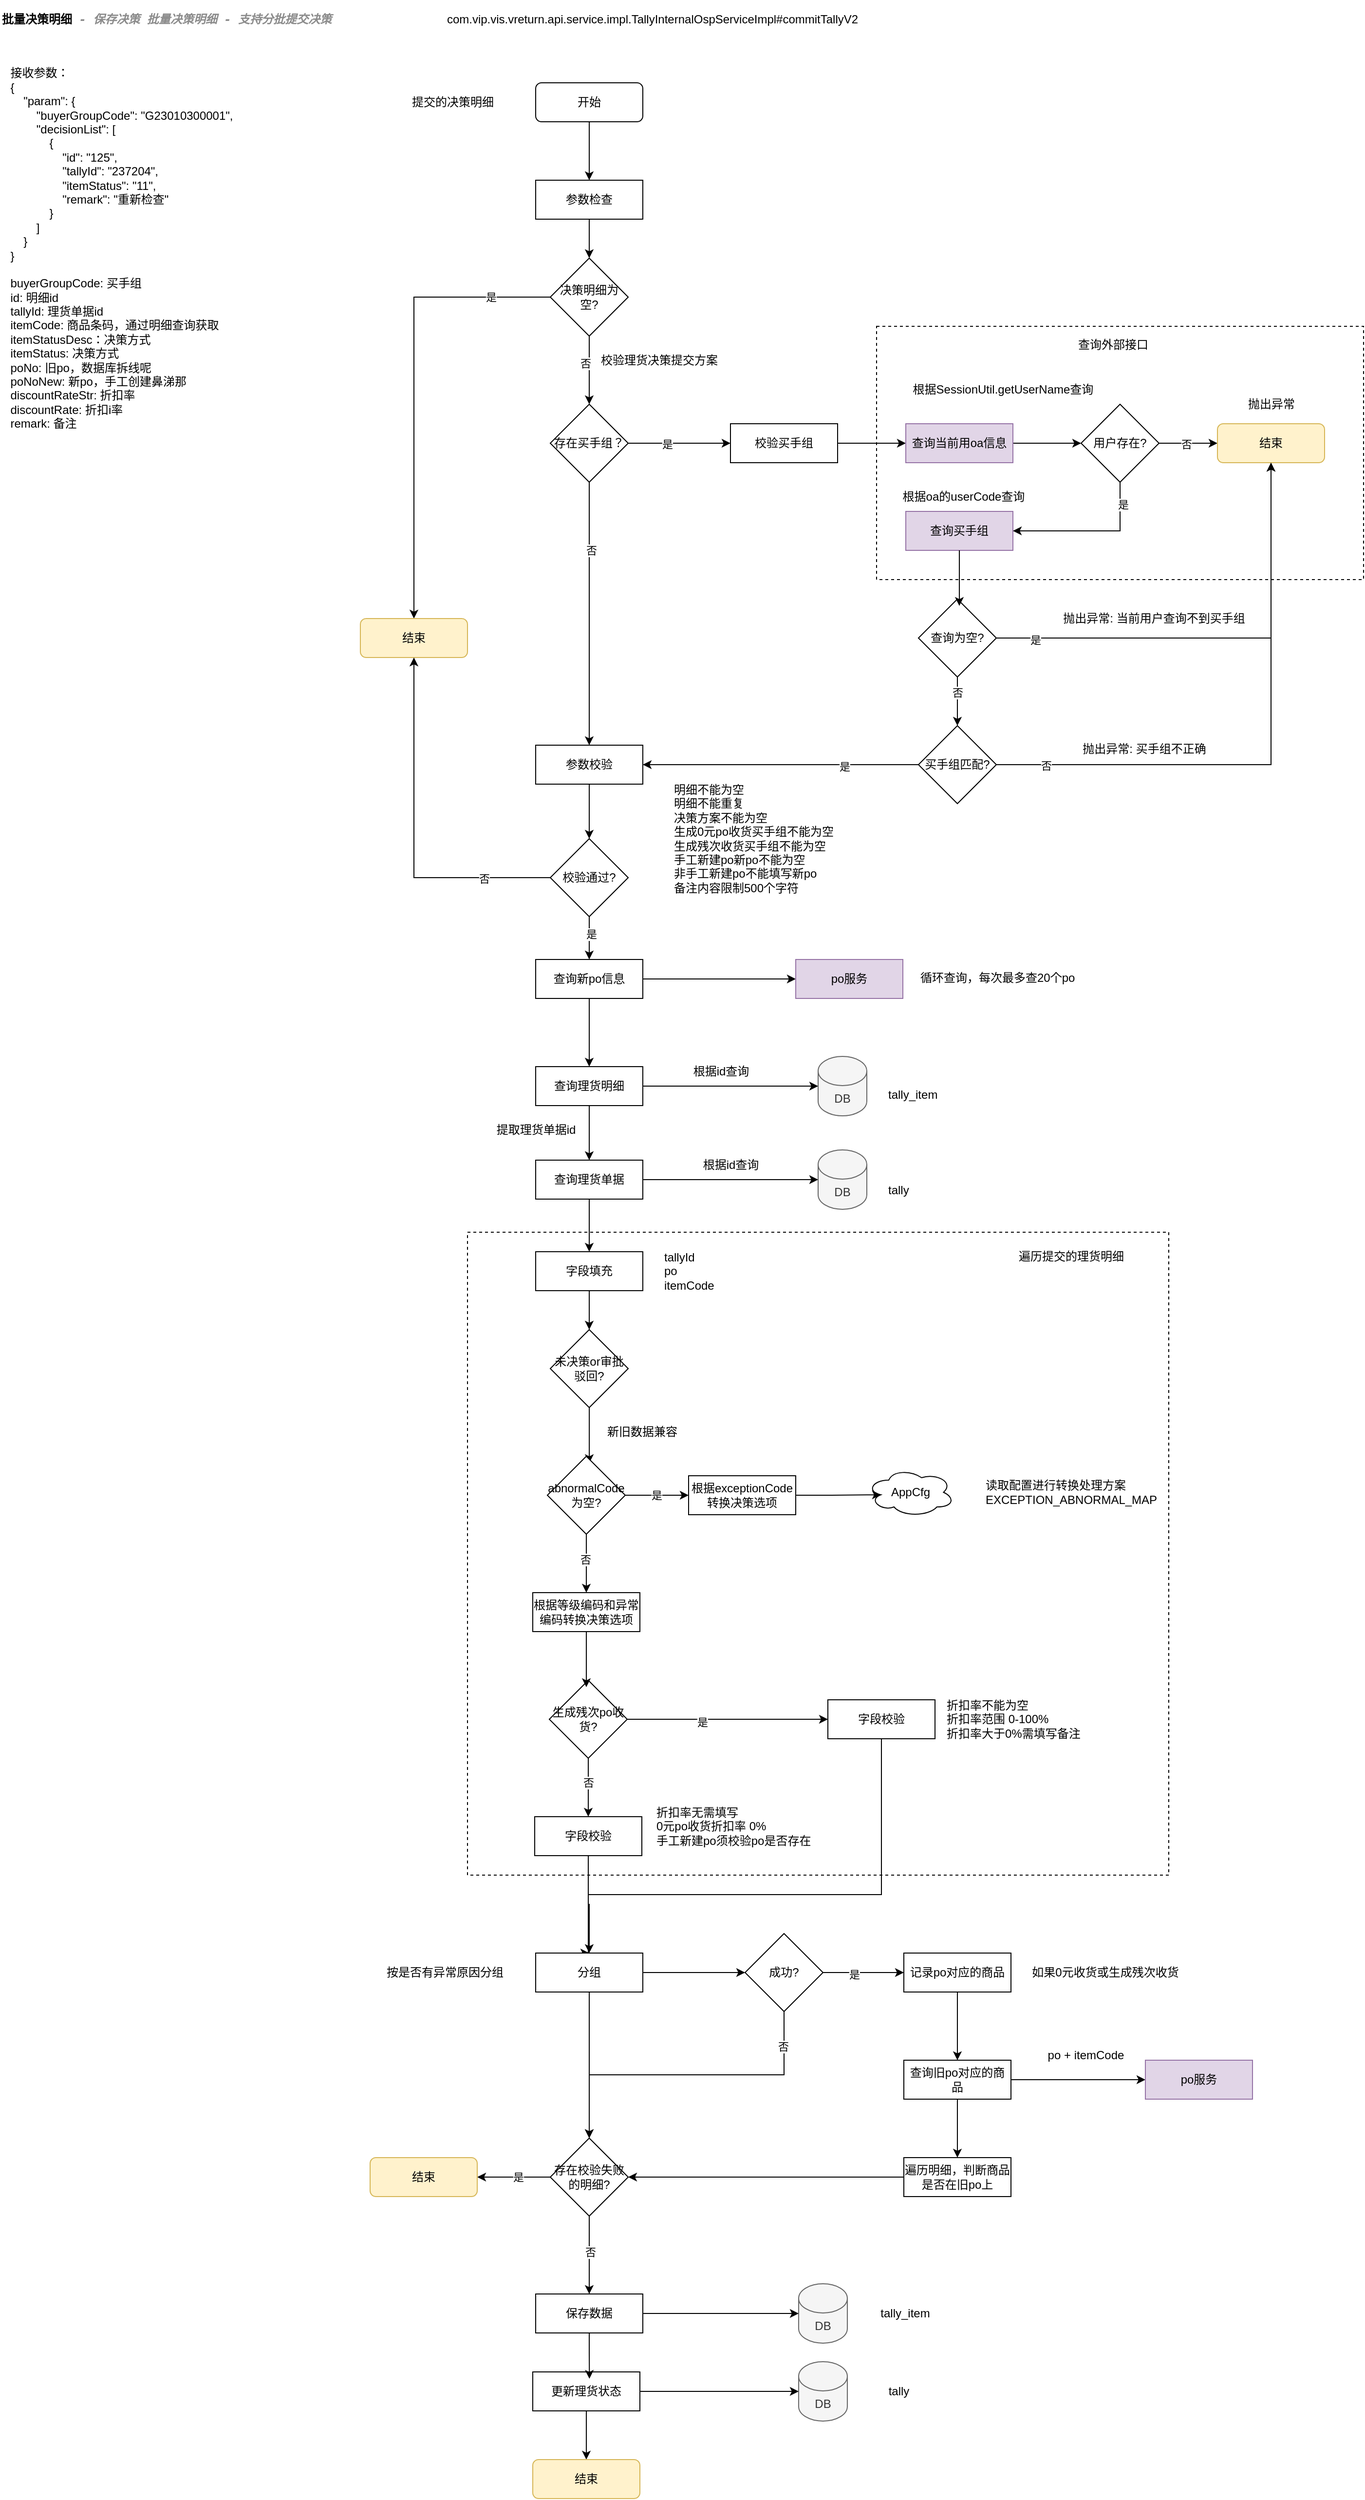 <mxfile version="22.0.4" type="github" pages="4">
  <diagram name="理货单据明细决策" id="SSeMMiir3edaBHUvej0P">
    <mxGraphModel dx="1509" dy="804" grid="1" gridSize="10" guides="1" tooltips="1" connect="1" arrows="1" fold="1" page="1" pageScale="1" pageWidth="827" pageHeight="1169" math="0" shadow="0">
      <root>
        <mxCell id="0" />
        <mxCell id="1" parent="0" />
        <mxCell id="QteMDIXKet4iBMp_x6c--117" value="" style="rounded=0;whiteSpace=wrap;html=1;fillColor=none;dashed=1;" vertex="1" parent="1">
          <mxGeometry x="490" y="1280" width="720" height="660" as="geometry" />
        </mxCell>
        <mxCell id="QteMDIXKet4iBMp_x6c--47" value="" style="group;fillColor=none;dashed=1;strokeColor=default;container=0;" vertex="1" connectable="0" parent="1">
          <mxGeometry x="910" y="350" width="500" height="260" as="geometry" />
        </mxCell>
        <mxCell id="QteMDIXKet4iBMp_x6c--1" value="&lt;pre style=&quot;background-color:#ffffff;color:#080808;font-family:&#39;Courier New&#39;,monospace;font-size:9.0pt;&quot;&gt;&lt;b&gt;批量决策明细 &lt;span style=&quot;color:#8c8c8c;font-style:italic;font-family:&#39;JetBrains Mono&#39;,monospace;&quot;&gt;- &lt;/span&gt;&lt;span style=&quot;color:#8c8c8c;font-style:italic;&quot;&gt;保存决策 批量决策明细 &lt;/span&gt;&lt;span style=&quot;color:#8c8c8c;font-style:italic;font-family:&#39;JetBrains Mono&#39;,monospace;&quot;&gt;- &lt;/span&gt;&lt;span style=&quot;color:#8c8c8c;font-style:italic;&quot;&gt;支持分批提交决策&lt;/span&gt;&lt;/b&gt;&lt;/pre&gt;" style="text;html=1;strokeColor=none;fillColor=none;align=left;verticalAlign=middle;whiteSpace=wrap;rounded=0;" vertex="1" parent="1">
          <mxGeometry x="10" y="20" width="380" height="30" as="geometry" />
        </mxCell>
        <mxCell id="QteMDIXKet4iBMp_x6c--2" value="&lt;div style=&quot;text-align: left;&quot;&gt;&lt;span style=&quot;background-color: initial;&quot;&gt;&lt;br&gt;&lt;/span&gt;&lt;/div&gt;&lt;div style=&quot;text-align: left;&quot;&gt;&lt;span style=&quot;background-color: initial;&quot;&gt;接收参数：&lt;/span&gt;&lt;/div&gt;&lt;div style=&quot;text-align: left;&quot;&gt;&lt;span style=&quot;background-color: initial;&quot;&gt;&lt;div&gt;{&lt;/div&gt;&lt;div&gt;&amp;nbsp; &amp;nbsp; &quot;param&quot;: {&lt;/div&gt;&lt;div&gt;&amp;nbsp; &amp;nbsp; &amp;nbsp; &amp;nbsp; &quot;buyerGroupCode&quot;: &quot;G23010300001&quot;,&lt;/div&gt;&lt;div&gt;&amp;nbsp; &amp;nbsp; &amp;nbsp; &amp;nbsp; &quot;decisionList&quot;: [&lt;/div&gt;&lt;div&gt;&amp;nbsp; &amp;nbsp; &amp;nbsp; &amp;nbsp; &amp;nbsp; &amp;nbsp; {&lt;/div&gt;&lt;div&gt;&amp;nbsp; &amp;nbsp; &amp;nbsp; &amp;nbsp; &amp;nbsp; &amp;nbsp; &amp;nbsp; &amp;nbsp; &quot;id&quot;: &quot;125&quot;,&lt;/div&gt;&lt;div&gt;&amp;nbsp; &amp;nbsp; &amp;nbsp; &amp;nbsp; &amp;nbsp; &amp;nbsp; &amp;nbsp; &amp;nbsp; &quot;tallyId&quot;: &quot;237204&quot;,&lt;/div&gt;&lt;div&gt;&amp;nbsp; &amp;nbsp; &amp;nbsp; &amp;nbsp; &amp;nbsp; &amp;nbsp; &amp;nbsp; &amp;nbsp; &quot;itemStatus&quot;: &quot;11&quot;,&lt;/div&gt;&lt;div&gt;&amp;nbsp; &amp;nbsp; &amp;nbsp; &amp;nbsp; &amp;nbsp; &amp;nbsp; &amp;nbsp; &amp;nbsp; &quot;remark&quot;: &quot;重新检查&quot;&lt;/div&gt;&lt;div&gt;&amp;nbsp; &amp;nbsp; &amp;nbsp; &amp;nbsp; &amp;nbsp; &amp;nbsp; }&lt;/div&gt;&lt;div&gt;&amp;nbsp; &amp;nbsp; &amp;nbsp; &amp;nbsp; ]&lt;/div&gt;&lt;div&gt;&amp;nbsp; &amp;nbsp; }&lt;/div&gt;&lt;div&gt;}&lt;/div&gt;&lt;div&gt;&lt;br&gt;&lt;/div&gt;&lt;/span&gt;&lt;/div&gt;&lt;div style=&quot;text-align: left;&quot;&gt;&lt;span style=&quot;background-color: initial;&quot;&gt;buyerGroupCode: 买手组&lt;/span&gt;&lt;/div&gt;&lt;div style=&quot;text-align: left;&quot;&gt;&lt;span style=&quot;background-color: initial;&quot;&gt;id: 明细id&lt;/span&gt;&lt;/div&gt;&lt;div style=&quot;text-align: left;&quot;&gt;tallyId: 理货单据id&lt;/div&gt;&lt;div style=&quot;text-align: left;&quot;&gt;itemCode: 商品条码，通过明细查询获取&lt;/div&gt;&lt;div style=&quot;text-align: left;&quot;&gt;itemStatusDesc：决策方式&lt;/div&gt;&lt;div style=&quot;text-align: left;&quot;&gt;itemStatus: 决策方式&lt;/div&gt;&lt;div style=&quot;text-align: left;&quot;&gt;poNo: 旧po，数据库拆线呢&lt;/div&gt;&lt;div style=&quot;text-align: left;&quot;&gt;poNoNew: 新po，手工创建鼻涕那&lt;/div&gt;&lt;div style=&quot;text-align: left;&quot;&gt;discountRateStr: 折扣率&lt;/div&gt;&lt;div style=&quot;text-align: left;&quot;&gt;discountRate: 折扣i率&lt;/div&gt;&lt;div style=&quot;text-align: left;&quot;&gt;remark: 备注&lt;/div&gt;&lt;div style=&quot;text-align: left;&quot;&gt;&lt;br&gt;&lt;/div&gt;" style="text;html=1;strokeColor=none;fillColor=none;align=center;verticalAlign=middle;whiteSpace=wrap;rounded=0;" vertex="1" parent="1">
          <mxGeometry x="10" y="60" width="250" height="420" as="geometry" />
        </mxCell>
        <mxCell id="QteMDIXKet4iBMp_x6c--8" style="edgeStyle=orthogonalEdgeStyle;rounded=0;orthogonalLoop=1;jettySize=auto;html=1;" edge="1" parent="1" source="QteMDIXKet4iBMp_x6c--3" target="QteMDIXKet4iBMp_x6c--4">
          <mxGeometry relative="1" as="geometry" />
        </mxCell>
        <mxCell id="QteMDIXKet4iBMp_x6c--3" value="开始" style="rounded=1;whiteSpace=wrap;html=1;" vertex="1" parent="1">
          <mxGeometry x="560" y="100" width="110" height="40" as="geometry" />
        </mxCell>
        <mxCell id="QteMDIXKet4iBMp_x6c--9" style="edgeStyle=orthogonalEdgeStyle;rounded=0;orthogonalLoop=1;jettySize=auto;html=1;entryX=0.5;entryY=0;entryDx=0;entryDy=0;" edge="1" parent="1" source="QteMDIXKet4iBMp_x6c--4" target="QteMDIXKet4iBMp_x6c--6">
          <mxGeometry relative="1" as="geometry" />
        </mxCell>
        <mxCell id="QteMDIXKet4iBMp_x6c--4" value="参数检查" style="rounded=0;whiteSpace=wrap;html=1;" vertex="1" parent="1">
          <mxGeometry x="560" y="200" width="110" height="40" as="geometry" />
        </mxCell>
        <mxCell id="QteMDIXKet4iBMp_x6c--5" value="提交的决策明细" style="text;html=1;strokeColor=none;fillColor=none;align=center;verticalAlign=middle;whiteSpace=wrap;rounded=0;" vertex="1" parent="1">
          <mxGeometry x="430" y="105" width="90" height="30" as="geometry" />
        </mxCell>
        <mxCell id="QteMDIXKet4iBMp_x6c--10" style="edgeStyle=orthogonalEdgeStyle;rounded=0;orthogonalLoop=1;jettySize=auto;html=1;entryX=0.5;entryY=0;entryDx=0;entryDy=0;" edge="1" parent="1" source="QteMDIXKet4iBMp_x6c--6" target="QteMDIXKet4iBMp_x6c--7">
          <mxGeometry relative="1" as="geometry" />
        </mxCell>
        <mxCell id="an_Ocsi5UoB4HNWbgPYw-20" value="否" style="edgeLabel;html=1;align=center;verticalAlign=middle;resizable=0;points=[];" vertex="1" connectable="0" parent="QteMDIXKet4iBMp_x6c--10">
          <mxGeometry x="-0.212" y="-4" relative="1" as="geometry">
            <mxPoint as="offset" />
          </mxGeometry>
        </mxCell>
        <mxCell id="QteMDIXKet4iBMp_x6c--43" style="edgeStyle=orthogonalEdgeStyle;rounded=0;orthogonalLoop=1;jettySize=auto;html=1;entryX=0.5;entryY=0;entryDx=0;entryDy=0;" edge="1" parent="1" source="QteMDIXKet4iBMp_x6c--6" target="QteMDIXKet4iBMp_x6c--41">
          <mxGeometry relative="1" as="geometry" />
        </mxCell>
        <mxCell id="an_Ocsi5UoB4HNWbgPYw-19" value="是" style="edgeLabel;html=1;align=center;verticalAlign=middle;resizable=0;points=[];" vertex="1" connectable="0" parent="QteMDIXKet4iBMp_x6c--43">
          <mxGeometry x="-0.741" relative="1" as="geometry">
            <mxPoint as="offset" />
          </mxGeometry>
        </mxCell>
        <mxCell id="QteMDIXKet4iBMp_x6c--6" value="决策明细为空?" style="rhombus;whiteSpace=wrap;html=1;" vertex="1" parent="1">
          <mxGeometry x="575" y="280" width="80" height="80" as="geometry" />
        </mxCell>
        <mxCell id="QteMDIXKet4iBMp_x6c--13" style="edgeStyle=orthogonalEdgeStyle;rounded=0;orthogonalLoop=1;jettySize=auto;html=1;" edge="1" parent="1" source="QteMDIXKet4iBMp_x6c--7" target="QteMDIXKet4iBMp_x6c--12">
          <mxGeometry relative="1" as="geometry" />
        </mxCell>
        <mxCell id="an_Ocsi5UoB4HNWbgPYw-1" value="是" style="edgeLabel;html=1;align=center;verticalAlign=middle;resizable=0;points=[];" vertex="1" connectable="0" parent="QteMDIXKet4iBMp_x6c--13">
          <mxGeometry x="-0.234" y="-1" relative="1" as="geometry">
            <mxPoint as="offset" />
          </mxGeometry>
        </mxCell>
        <mxCell id="QteMDIXKet4iBMp_x6c--55" style="edgeStyle=orthogonalEdgeStyle;rounded=0;orthogonalLoop=1;jettySize=auto;html=1;entryX=0.5;entryY=0;entryDx=0;entryDy=0;" edge="1" parent="1" source="QteMDIXKet4iBMp_x6c--7" target="QteMDIXKet4iBMp_x6c--44">
          <mxGeometry relative="1" as="geometry" />
        </mxCell>
        <mxCell id="an_Ocsi5UoB4HNWbgPYw-2" value="否" style="edgeLabel;html=1;align=center;verticalAlign=middle;resizable=0;points=[];" vertex="1" connectable="0" parent="QteMDIXKet4iBMp_x6c--55">
          <mxGeometry x="-0.48" y="2" relative="1" as="geometry">
            <mxPoint as="offset" />
          </mxGeometry>
        </mxCell>
        <mxCell id="QteMDIXKet4iBMp_x6c--7" value="存在买手组？" style="rhombus;whiteSpace=wrap;html=1;" vertex="1" parent="1">
          <mxGeometry x="575" y="430" width="80" height="80" as="geometry" />
        </mxCell>
        <mxCell id="QteMDIXKet4iBMp_x6c--11" value="校验理货决策提交方案" style="text;html=1;strokeColor=none;fillColor=none;align=center;verticalAlign=middle;whiteSpace=wrap;rounded=0;" vertex="1" parent="1">
          <mxGeometry x="622" y="370" width="130" height="30" as="geometry" />
        </mxCell>
        <mxCell id="QteMDIXKet4iBMp_x6c--32" style="edgeStyle=orthogonalEdgeStyle;rounded=0;orthogonalLoop=1;jettySize=auto;html=1;entryX=0;entryY=0.5;entryDx=0;entryDy=0;" edge="1" parent="1" source="QteMDIXKet4iBMp_x6c--12" target="QteMDIXKet4iBMp_x6c--16">
          <mxGeometry relative="1" as="geometry" />
        </mxCell>
        <mxCell id="QteMDIXKet4iBMp_x6c--12" value="校验买手组" style="rounded=0;whiteSpace=wrap;html=1;" vertex="1" parent="1">
          <mxGeometry x="760" y="450" width="110" height="40" as="geometry" />
        </mxCell>
        <mxCell id="QteMDIXKet4iBMp_x6c--24" style="edgeStyle=orthogonalEdgeStyle;rounded=0;orthogonalLoop=1;jettySize=auto;html=1;entryX=0;entryY=0.5;entryDx=0;entryDy=0;" edge="1" parent="1" source="QteMDIXKet4iBMp_x6c--16" target="QteMDIXKet4iBMp_x6c--23">
          <mxGeometry relative="1" as="geometry" />
        </mxCell>
        <mxCell id="QteMDIXKet4iBMp_x6c--16" value="查询当前用oa信息" style="rounded=0;whiteSpace=wrap;html=1;fillColor=#e1d5e7;strokeColor=#9673a6;" vertex="1" parent="1">
          <mxGeometry x="940" y="450" width="110" height="40" as="geometry" />
        </mxCell>
        <mxCell id="QteMDIXKet4iBMp_x6c--17" value="查询买手组" style="rounded=0;whiteSpace=wrap;html=1;fillColor=#e1d5e7;strokeColor=#9673a6;" vertex="1" parent="1">
          <mxGeometry x="940" y="540" width="110" height="40" as="geometry" />
        </mxCell>
        <mxCell id="QteMDIXKet4iBMp_x6c--22" value="根据SessionUtil.getUserName查询" style="text;html=1;strokeColor=none;fillColor=none;align=center;verticalAlign=middle;whiteSpace=wrap;rounded=0;" vertex="1" parent="1">
          <mxGeometry x="940" y="400" width="200" height="30" as="geometry" />
        </mxCell>
        <mxCell id="QteMDIXKet4iBMp_x6c--26" style="edgeStyle=orthogonalEdgeStyle;rounded=0;orthogonalLoop=1;jettySize=auto;html=1;entryX=0;entryY=0.5;entryDx=0;entryDy=0;" edge="1" parent="1" source="QteMDIXKet4iBMp_x6c--23" target="QteMDIXKet4iBMp_x6c--25">
          <mxGeometry relative="1" as="geometry" />
        </mxCell>
        <mxCell id="an_Ocsi5UoB4HNWbgPYw-3" value="否" style="edgeLabel;html=1;align=center;verticalAlign=middle;resizable=0;points=[];" vertex="1" connectable="0" parent="QteMDIXKet4iBMp_x6c--26">
          <mxGeometry x="-0.072" y="-1" relative="1" as="geometry">
            <mxPoint as="offset" />
          </mxGeometry>
        </mxCell>
        <mxCell id="QteMDIXKet4iBMp_x6c--28" style="edgeStyle=orthogonalEdgeStyle;rounded=0;orthogonalLoop=1;jettySize=auto;html=1;entryX=1;entryY=0.5;entryDx=0;entryDy=0;exitX=0.5;exitY=1;exitDx=0;exitDy=0;" edge="1" parent="1" source="QteMDIXKet4iBMp_x6c--23" target="QteMDIXKet4iBMp_x6c--17">
          <mxGeometry relative="1" as="geometry" />
        </mxCell>
        <mxCell id="an_Ocsi5UoB4HNWbgPYw-4" value="是" style="edgeLabel;html=1;align=center;verticalAlign=middle;resizable=0;points=[];" vertex="1" connectable="0" parent="QteMDIXKet4iBMp_x6c--28">
          <mxGeometry x="-0.714" y="3" relative="1" as="geometry">
            <mxPoint as="offset" />
          </mxGeometry>
        </mxCell>
        <mxCell id="QteMDIXKet4iBMp_x6c--23" value="用户存在?" style="rhombus;whiteSpace=wrap;html=1;" vertex="1" parent="1">
          <mxGeometry x="1120" y="430" width="80" height="80" as="geometry" />
        </mxCell>
        <mxCell id="QteMDIXKet4iBMp_x6c--25" value="结束" style="rounded=1;whiteSpace=wrap;html=1;fillColor=#fff2cc;strokeColor=#d6b656;" vertex="1" parent="1">
          <mxGeometry x="1260" y="450" width="110" height="40" as="geometry" />
        </mxCell>
        <mxCell id="QteMDIXKet4iBMp_x6c--27" value="抛出异常" style="text;html=1;strokeColor=none;fillColor=none;align=center;verticalAlign=middle;whiteSpace=wrap;rounded=0;" vertex="1" parent="1">
          <mxGeometry x="1272.5" y="420" width="85" height="20" as="geometry" />
        </mxCell>
        <mxCell id="QteMDIXKet4iBMp_x6c--30" value="根据oa的userCode查询" style="text;html=1;strokeColor=none;fillColor=none;align=center;verticalAlign=middle;whiteSpace=wrap;rounded=0;" vertex="1" parent="1">
          <mxGeometry x="930" y="510" width="139" height="30" as="geometry" />
        </mxCell>
        <mxCell id="QteMDIXKet4iBMp_x6c--35" style="edgeStyle=orthogonalEdgeStyle;rounded=0;orthogonalLoop=1;jettySize=auto;html=1;entryX=0.5;entryY=1;entryDx=0;entryDy=0;" edge="1" parent="1" source="QteMDIXKet4iBMp_x6c--34" target="QteMDIXKet4iBMp_x6c--25">
          <mxGeometry relative="1" as="geometry" />
        </mxCell>
        <mxCell id="an_Ocsi5UoB4HNWbgPYw-5" value="是" style="edgeLabel;html=1;align=center;verticalAlign=middle;resizable=0;points=[];" vertex="1" connectable="0" parent="QteMDIXKet4iBMp_x6c--35">
          <mxGeometry x="-0.826" y="-2" relative="1" as="geometry">
            <mxPoint as="offset" />
          </mxGeometry>
        </mxCell>
        <mxCell id="QteMDIXKet4iBMp_x6c--52" style="edgeStyle=orthogonalEdgeStyle;rounded=0;orthogonalLoop=1;jettySize=auto;html=1;" edge="1" parent="1" source="QteMDIXKet4iBMp_x6c--34" target="QteMDIXKet4iBMp_x6c--51">
          <mxGeometry relative="1" as="geometry" />
        </mxCell>
        <mxCell id="an_Ocsi5UoB4HNWbgPYw-6" value="否" style="edgeLabel;html=1;align=center;verticalAlign=middle;resizable=0;points=[];" vertex="1" connectable="0" parent="QteMDIXKet4iBMp_x6c--52">
          <mxGeometry x="-0.381" relative="1" as="geometry">
            <mxPoint as="offset" />
          </mxGeometry>
        </mxCell>
        <mxCell id="QteMDIXKet4iBMp_x6c--34" value="查询为空?" style="rhombus;whiteSpace=wrap;html=1;" vertex="1" parent="1">
          <mxGeometry x="953" y="630" width="80" height="80" as="geometry" />
        </mxCell>
        <mxCell id="QteMDIXKet4iBMp_x6c--36" value="抛出异常: 当前用户查询不到买手组" style="text;html=1;strokeColor=none;fillColor=none;align=center;verticalAlign=middle;whiteSpace=wrap;rounded=0;" vertex="1" parent="1">
          <mxGeometry x="1100" y="640" width="190" height="20" as="geometry" />
        </mxCell>
        <mxCell id="QteMDIXKet4iBMp_x6c--37" style="edgeStyle=orthogonalEdgeStyle;rounded=0;orthogonalLoop=1;jettySize=auto;html=1;entryX=0.525;entryY=0.088;entryDx=0;entryDy=0;entryPerimeter=0;" edge="1" parent="1" source="QteMDIXKet4iBMp_x6c--17" target="QteMDIXKet4iBMp_x6c--34">
          <mxGeometry relative="1" as="geometry" />
        </mxCell>
        <mxCell id="QteMDIXKet4iBMp_x6c--41" value="结束" style="rounded=1;whiteSpace=wrap;html=1;fillColor=#fff2cc;strokeColor=#d6b656;" vertex="1" parent="1">
          <mxGeometry x="380" y="650" width="110" height="40" as="geometry" />
        </mxCell>
        <mxCell id="QteMDIXKet4iBMp_x6c--58" style="edgeStyle=orthogonalEdgeStyle;rounded=0;orthogonalLoop=1;jettySize=auto;html=1;entryX=0.5;entryY=0;entryDx=0;entryDy=0;" edge="1" parent="1" source="QteMDIXKet4iBMp_x6c--44" target="QteMDIXKet4iBMp_x6c--57">
          <mxGeometry relative="1" as="geometry" />
        </mxCell>
        <mxCell id="QteMDIXKet4iBMp_x6c--44" value="参数校验" style="rounded=0;whiteSpace=wrap;html=1;" vertex="1" parent="1">
          <mxGeometry x="560" y="780" width="110" height="40" as="geometry" />
        </mxCell>
        <mxCell id="QteMDIXKet4iBMp_x6c--50" value="抛出异常: 买手组不正确" style="text;html=1;strokeColor=none;fillColor=none;align=center;verticalAlign=middle;whiteSpace=wrap;rounded=0;" vertex="1" parent="1">
          <mxGeometry x="1090" y="770.004" width="190" height="28.156" as="geometry" />
        </mxCell>
        <mxCell id="QteMDIXKet4iBMp_x6c--46" value="查询外部接口" style="text;html=1;strokeColor=none;fillColor=none;align=center;verticalAlign=middle;whiteSpace=wrap;rounded=0;" vertex="1" parent="1">
          <mxGeometry x="1106.25" y="359.998" width="93.75" height="18.592" as="geometry" />
        </mxCell>
        <mxCell id="QteMDIXKet4iBMp_x6c--53" style="edgeStyle=orthogonalEdgeStyle;rounded=0;orthogonalLoop=1;jettySize=auto;html=1;" edge="1" parent="1" source="QteMDIXKet4iBMp_x6c--51" target="QteMDIXKet4iBMp_x6c--25">
          <mxGeometry relative="1" as="geometry" />
        </mxCell>
        <mxCell id="an_Ocsi5UoB4HNWbgPYw-8" value="否" style="edgeLabel;html=1;align=center;verticalAlign=middle;resizable=0;points=[];" vertex="1" connectable="0" parent="QteMDIXKet4iBMp_x6c--53">
          <mxGeometry x="-0.829" y="-1" relative="1" as="geometry">
            <mxPoint as="offset" />
          </mxGeometry>
        </mxCell>
        <mxCell id="QteMDIXKet4iBMp_x6c--54" style="edgeStyle=orthogonalEdgeStyle;rounded=0;orthogonalLoop=1;jettySize=auto;html=1;entryX=1;entryY=0.5;entryDx=0;entryDy=0;" edge="1" parent="1" source="QteMDIXKet4iBMp_x6c--51" target="QteMDIXKet4iBMp_x6c--44">
          <mxGeometry relative="1" as="geometry" />
        </mxCell>
        <mxCell id="an_Ocsi5UoB4HNWbgPYw-7" value="是" style="edgeLabel;html=1;align=center;verticalAlign=middle;resizable=0;points=[];" vertex="1" connectable="0" parent="QteMDIXKet4iBMp_x6c--54">
          <mxGeometry x="-0.458" y="2" relative="1" as="geometry">
            <mxPoint as="offset" />
          </mxGeometry>
        </mxCell>
        <mxCell id="QteMDIXKet4iBMp_x6c--51" value="买手组匹配?" style="rhombus;whiteSpace=wrap;html=1;" vertex="1" parent="1">
          <mxGeometry x="953" y="760" width="80" height="80" as="geometry" />
        </mxCell>
        <mxCell id="QteMDIXKet4iBMp_x6c--56" value="明细不能为空&lt;br&gt;明细不能重复&lt;br&gt;决策方案不能为空&lt;br&gt;生成0元po收货买手组不能为空&lt;br&gt;生成残次收货买手组不能为空&lt;br&gt;手工新建po新po不能为空&lt;br&gt;非手工新建po不能填写新po&lt;br&gt;备注内容限制500个字符" style="text;html=1;strokeColor=none;fillColor=none;align=left;verticalAlign=middle;whiteSpace=wrap;rounded=0;" vertex="1" parent="1">
          <mxGeometry x="700" y="820" width="180" height="112" as="geometry" />
        </mxCell>
        <mxCell id="QteMDIXKet4iBMp_x6c--59" style="edgeStyle=orthogonalEdgeStyle;rounded=0;orthogonalLoop=1;jettySize=auto;html=1;entryX=0.5;entryY=1;entryDx=0;entryDy=0;" edge="1" parent="1" source="QteMDIXKet4iBMp_x6c--57" target="QteMDIXKet4iBMp_x6c--41">
          <mxGeometry relative="1" as="geometry" />
        </mxCell>
        <mxCell id="an_Ocsi5UoB4HNWbgPYw-9" value="否" style="edgeLabel;html=1;align=center;verticalAlign=middle;resizable=0;points=[];" vertex="1" connectable="0" parent="QteMDIXKet4iBMp_x6c--59">
          <mxGeometry x="-0.627" y="1" relative="1" as="geometry">
            <mxPoint as="offset" />
          </mxGeometry>
        </mxCell>
        <mxCell id="QteMDIXKet4iBMp_x6c--61" style="edgeStyle=orthogonalEdgeStyle;rounded=0;orthogonalLoop=1;jettySize=auto;html=1;" edge="1" parent="1" source="QteMDIXKet4iBMp_x6c--57" target="QteMDIXKet4iBMp_x6c--60">
          <mxGeometry relative="1" as="geometry" />
        </mxCell>
        <mxCell id="an_Ocsi5UoB4HNWbgPYw-10" value="是" style="edgeLabel;html=1;align=center;verticalAlign=middle;resizable=0;points=[];" vertex="1" connectable="0" parent="QteMDIXKet4iBMp_x6c--61">
          <mxGeometry x="-0.187" y="2" relative="1" as="geometry">
            <mxPoint as="offset" />
          </mxGeometry>
        </mxCell>
        <mxCell id="QteMDIXKet4iBMp_x6c--57" value="校验通过?" style="rhombus;whiteSpace=wrap;html=1;" vertex="1" parent="1">
          <mxGeometry x="575" y="876" width="80" height="80" as="geometry" />
        </mxCell>
        <mxCell id="QteMDIXKet4iBMp_x6c--63" style="edgeStyle=orthogonalEdgeStyle;rounded=0;orthogonalLoop=1;jettySize=auto;html=1;" edge="1" parent="1" source="QteMDIXKet4iBMp_x6c--60" target="QteMDIXKet4iBMp_x6c--62">
          <mxGeometry relative="1" as="geometry" />
        </mxCell>
        <mxCell id="QteMDIXKet4iBMp_x6c--66" style="edgeStyle=orthogonalEdgeStyle;rounded=0;orthogonalLoop=1;jettySize=auto;html=1;entryX=0.5;entryY=0;entryDx=0;entryDy=0;" edge="1" parent="1" source="QteMDIXKet4iBMp_x6c--60" target="QteMDIXKet4iBMp_x6c--65">
          <mxGeometry relative="1" as="geometry" />
        </mxCell>
        <mxCell id="QteMDIXKet4iBMp_x6c--60" value="查询新po信息" style="rounded=0;whiteSpace=wrap;html=1;" vertex="1" parent="1">
          <mxGeometry x="560" y="1000" width="110" height="40" as="geometry" />
        </mxCell>
        <mxCell id="QteMDIXKet4iBMp_x6c--62" value="po服务" style="rounded=0;whiteSpace=wrap;html=1;fillColor=#e1d5e7;strokeColor=#9673a6;" vertex="1" parent="1">
          <mxGeometry x="827" y="1000" width="110" height="40" as="geometry" />
        </mxCell>
        <mxCell id="QteMDIXKet4iBMp_x6c--64" value="循环查询，每次最多查20个po" style="text;html=1;strokeColor=none;fillColor=none;align=left;verticalAlign=middle;whiteSpace=wrap;rounded=0;" vertex="1" parent="1">
          <mxGeometry x="953" y="1000" width="180" height="38" as="geometry" />
        </mxCell>
        <mxCell id="QteMDIXKet4iBMp_x6c--72" style="edgeStyle=orthogonalEdgeStyle;rounded=0;orthogonalLoop=1;jettySize=auto;html=1;entryX=0.5;entryY=0;entryDx=0;entryDy=0;" edge="1" parent="1" source="QteMDIXKet4iBMp_x6c--65" target="QteMDIXKet4iBMp_x6c--71">
          <mxGeometry relative="1" as="geometry" />
        </mxCell>
        <mxCell id="QteMDIXKet4iBMp_x6c--65" value="查询理货明细" style="rounded=0;whiteSpace=wrap;html=1;" vertex="1" parent="1">
          <mxGeometry x="560" y="1110" width="110" height="40" as="geometry" />
        </mxCell>
        <mxCell id="QteMDIXKet4iBMp_x6c--67" value="DB" style="shape=cylinder3;whiteSpace=wrap;html=1;boundedLbl=1;backgroundOutline=1;size=15;fillColor=#f5f5f5;fontColor=#333333;strokeColor=#666666;" vertex="1" parent="1">
          <mxGeometry x="850" y="1099.5" width="50" height="61" as="geometry" />
        </mxCell>
        <mxCell id="QteMDIXKet4iBMp_x6c--68" style="edgeStyle=orthogonalEdgeStyle;rounded=0;orthogonalLoop=1;jettySize=auto;html=1;entryX=0;entryY=0.5;entryDx=0;entryDy=0;entryPerimeter=0;" edge="1" parent="1" source="QteMDIXKet4iBMp_x6c--65" target="QteMDIXKet4iBMp_x6c--67">
          <mxGeometry relative="1" as="geometry" />
        </mxCell>
        <mxCell id="QteMDIXKet4iBMp_x6c--70" value="根据id查询" style="text;html=1;align=center;verticalAlign=middle;resizable=0;points=[];autosize=1;strokeColor=none;fillColor=none;" vertex="1" parent="1">
          <mxGeometry x="710" y="1099.5" width="80" height="30" as="geometry" />
        </mxCell>
        <mxCell id="QteMDIXKet4iBMp_x6c--84" style="edgeStyle=orthogonalEdgeStyle;rounded=0;orthogonalLoop=1;jettySize=auto;html=1;entryX=0.5;entryY=0;entryDx=0;entryDy=0;" edge="1" parent="1" source="QteMDIXKet4iBMp_x6c--71" target="QteMDIXKet4iBMp_x6c--82">
          <mxGeometry relative="1" as="geometry" />
        </mxCell>
        <mxCell id="QteMDIXKet4iBMp_x6c--71" value="查询理货单据" style="rounded=0;whiteSpace=wrap;html=1;" vertex="1" parent="1">
          <mxGeometry x="560" y="1206" width="110" height="40" as="geometry" />
        </mxCell>
        <mxCell id="QteMDIXKet4iBMp_x6c--73" value="DB" style="shape=cylinder3;whiteSpace=wrap;html=1;boundedLbl=1;backgroundOutline=1;size=15;fillColor=#f5f5f5;fontColor=#333333;strokeColor=#666666;" vertex="1" parent="1">
          <mxGeometry x="850" y="1195.5" width="50" height="61" as="geometry" />
        </mxCell>
        <mxCell id="QteMDIXKet4iBMp_x6c--74" style="edgeStyle=orthogonalEdgeStyle;rounded=0;orthogonalLoop=1;jettySize=auto;html=1;entryX=0;entryY=0.5;entryDx=0;entryDy=0;entryPerimeter=0;" edge="1" parent="1" source="QteMDIXKet4iBMp_x6c--71" target="QteMDIXKet4iBMp_x6c--73">
          <mxGeometry relative="1" as="geometry" />
        </mxCell>
        <mxCell id="QteMDIXKet4iBMp_x6c--76" value="tally" style="text;html=1;strokeColor=none;fillColor=none;align=left;verticalAlign=middle;whiteSpace=wrap;rounded=0;" vertex="1" parent="1">
          <mxGeometry x="920" y="1228" width="60" height="18" as="geometry" />
        </mxCell>
        <mxCell id="QteMDIXKet4iBMp_x6c--77" value="tally_item" style="text;html=1;strokeColor=none;fillColor=none;align=left;verticalAlign=middle;whiteSpace=wrap;rounded=0;" vertex="1" parent="1">
          <mxGeometry x="920" y="1129.5" width="60" height="18" as="geometry" />
        </mxCell>
        <mxCell id="QteMDIXKet4iBMp_x6c--79" value="根据id查询" style="text;html=1;align=center;verticalAlign=middle;resizable=0;points=[];autosize=1;strokeColor=none;fillColor=none;" vertex="1" parent="1">
          <mxGeometry x="720" y="1195.5" width="80" height="30" as="geometry" />
        </mxCell>
        <mxCell id="QteMDIXKet4iBMp_x6c--80" value="提取理货单据id" style="text;html=1;align=center;verticalAlign=middle;resizable=0;points=[];autosize=1;strokeColor=none;fillColor=none;" vertex="1" parent="1">
          <mxGeometry x="510" y="1159.5" width="100" height="30" as="geometry" />
        </mxCell>
        <mxCell id="QteMDIXKet4iBMp_x6c--81" value="com.vip.vis.vreturn.api.service.impl.TallyInternalOspServiceImpl#commitTallyV2" style="text;html=1;strokeColor=none;fillColor=none;align=center;verticalAlign=middle;whiteSpace=wrap;rounded=0;" vertex="1" parent="1">
          <mxGeometry x="470" y="20" width="420" height="30" as="geometry" />
        </mxCell>
        <mxCell id="QteMDIXKet4iBMp_x6c--86" style="edgeStyle=orthogonalEdgeStyle;rounded=0;orthogonalLoop=1;jettySize=auto;html=1;entryX=0.5;entryY=0;entryDx=0;entryDy=0;" edge="1" parent="1" source="QteMDIXKet4iBMp_x6c--82" target="QteMDIXKet4iBMp_x6c--88">
          <mxGeometry relative="1" as="geometry">
            <mxPoint x="615" y="1380" as="targetPoint" />
          </mxGeometry>
        </mxCell>
        <mxCell id="QteMDIXKet4iBMp_x6c--82" value="字段填充" style="rounded=0;whiteSpace=wrap;html=1;" vertex="1" parent="1">
          <mxGeometry x="560" y="1300" width="110" height="40" as="geometry" />
        </mxCell>
        <mxCell id="QteMDIXKet4iBMp_x6c--83" value="tallyId&lt;br&gt;po&lt;br&gt;itemCode" style="text;html=1;align=left;verticalAlign=middle;resizable=0;points=[];autosize=1;strokeColor=none;fillColor=none;" vertex="1" parent="1">
          <mxGeometry x="690" y="1290" width="70" height="60" as="geometry" />
        </mxCell>
        <mxCell id="QteMDIXKet4iBMp_x6c--90" style="edgeStyle=orthogonalEdgeStyle;rounded=0;orthogonalLoop=1;jettySize=auto;html=1;entryX=0.538;entryY=0.088;entryDx=0;entryDy=0;entryPerimeter=0;" edge="1" parent="1" source="QteMDIXKet4iBMp_x6c--88" target="QteMDIXKet4iBMp_x6c--91">
          <mxGeometry relative="1" as="geometry">
            <mxPoint x="615" y="1500" as="targetPoint" />
          </mxGeometry>
        </mxCell>
        <mxCell id="QteMDIXKet4iBMp_x6c--88" value="未决策or审批驳回?" style="rhombus;whiteSpace=wrap;html=1;" vertex="1" parent="1">
          <mxGeometry x="575" y="1380" width="80" height="80" as="geometry" />
        </mxCell>
        <mxCell id="QteMDIXKet4iBMp_x6c--95" style="edgeStyle=orthogonalEdgeStyle;rounded=0;orthogonalLoop=1;jettySize=auto;html=1;entryX=0;entryY=0.5;entryDx=0;entryDy=0;" edge="1" parent="1" source="QteMDIXKet4iBMp_x6c--91" target="QteMDIXKet4iBMp_x6c--92">
          <mxGeometry relative="1" as="geometry" />
        </mxCell>
        <mxCell id="an_Ocsi5UoB4HNWbgPYw-13" value="是" style="edgeLabel;html=1;align=center;verticalAlign=middle;resizable=0;points=[];" vertex="1" connectable="0" parent="QteMDIXKet4iBMp_x6c--95">
          <mxGeometry x="-0.027" relative="1" as="geometry">
            <mxPoint as="offset" />
          </mxGeometry>
        </mxCell>
        <mxCell id="QteMDIXKet4iBMp_x6c--98" style="edgeStyle=orthogonalEdgeStyle;rounded=0;orthogonalLoop=1;jettySize=auto;html=1;" edge="1" parent="1" source="QteMDIXKet4iBMp_x6c--91" target="QteMDIXKet4iBMp_x6c--97">
          <mxGeometry relative="1" as="geometry" />
        </mxCell>
        <mxCell id="an_Ocsi5UoB4HNWbgPYw-14" value="否" style="edgeLabel;html=1;align=center;verticalAlign=middle;resizable=0;points=[];" vertex="1" connectable="0" parent="QteMDIXKet4iBMp_x6c--98">
          <mxGeometry x="-0.133" y="-1" relative="1" as="geometry">
            <mxPoint as="offset" />
          </mxGeometry>
        </mxCell>
        <mxCell id="QteMDIXKet4iBMp_x6c--91" value="abnormalCode为空?" style="rhombus;whiteSpace=wrap;html=1;" vertex="1" parent="1">
          <mxGeometry x="572" y="1510" width="80" height="80" as="geometry" />
        </mxCell>
        <mxCell id="QteMDIXKet4iBMp_x6c--92" value="根据exceptionCode转换决策选项" style="rounded=0;whiteSpace=wrap;html=1;" vertex="1" parent="1">
          <mxGeometry x="717" y="1530" width="110" height="40" as="geometry" />
        </mxCell>
        <mxCell id="QteMDIXKet4iBMp_x6c--93" value="AppCfg" style="ellipse;shape=cloud;whiteSpace=wrap;html=1;" vertex="1" parent="1">
          <mxGeometry x="900" y="1522" width="90" height="50" as="geometry" />
        </mxCell>
        <mxCell id="QteMDIXKet4iBMp_x6c--94" style="edgeStyle=orthogonalEdgeStyle;rounded=0;orthogonalLoop=1;jettySize=auto;html=1;entryX=0.16;entryY=0.55;entryDx=0;entryDy=0;entryPerimeter=0;" edge="1" parent="1" source="QteMDIXKet4iBMp_x6c--92" target="QteMDIXKet4iBMp_x6c--93">
          <mxGeometry relative="1" as="geometry" />
        </mxCell>
        <mxCell id="QteMDIXKet4iBMp_x6c--96" value="读取配置进行转换处理方案&lt;br&gt;EXCEPTION_ABNORMAL_MAP" style="text;html=1;align=left;verticalAlign=middle;resizable=0;points=[];autosize=1;strokeColor=none;fillColor=none;" vertex="1" parent="1">
          <mxGeometry x="1020" y="1527" width="200" height="40" as="geometry" />
        </mxCell>
        <mxCell id="QteMDIXKet4iBMp_x6c--97" value="根据等级编码和异常编码转换决策选项" style="rounded=0;whiteSpace=wrap;html=1;" vertex="1" parent="1">
          <mxGeometry x="557" y="1650" width="110" height="40" as="geometry" />
        </mxCell>
        <mxCell id="QteMDIXKet4iBMp_x6c--99" value="新旧数据兼容" style="text;html=1;strokeColor=none;fillColor=none;align=center;verticalAlign=middle;whiteSpace=wrap;rounded=0;" vertex="1" parent="1">
          <mxGeometry x="622" y="1470" width="95" height="30" as="geometry" />
        </mxCell>
        <mxCell id="QteMDIXKet4iBMp_x6c--103" style="edgeStyle=orthogonalEdgeStyle;rounded=0;orthogonalLoop=1;jettySize=auto;html=1;" edge="1" parent="1" source="QteMDIXKet4iBMp_x6c--100" target="QteMDIXKet4iBMp_x6c--102">
          <mxGeometry relative="1" as="geometry" />
        </mxCell>
        <mxCell id="an_Ocsi5UoB4HNWbgPYw-11" value="是" style="edgeLabel;html=1;align=center;verticalAlign=middle;resizable=0;points=[];" vertex="1" connectable="0" parent="QteMDIXKet4iBMp_x6c--103">
          <mxGeometry x="-0.252" y="-3" relative="1" as="geometry">
            <mxPoint as="offset" />
          </mxGeometry>
        </mxCell>
        <mxCell id="QteMDIXKet4iBMp_x6c--106" style="edgeStyle=orthogonalEdgeStyle;rounded=0;orthogonalLoop=1;jettySize=auto;html=1;entryX=0.5;entryY=0;entryDx=0;entryDy=0;" edge="1" parent="1" source="QteMDIXKet4iBMp_x6c--100" target="QteMDIXKet4iBMp_x6c--105">
          <mxGeometry relative="1" as="geometry" />
        </mxCell>
        <mxCell id="an_Ocsi5UoB4HNWbgPYw-12" value="否" style="edgeLabel;html=1;align=center;verticalAlign=middle;resizable=0;points=[];" vertex="1" connectable="0" parent="QteMDIXKet4iBMp_x6c--106">
          <mxGeometry x="-0.186" relative="1" as="geometry">
            <mxPoint as="offset" />
          </mxGeometry>
        </mxCell>
        <mxCell id="QteMDIXKet4iBMp_x6c--100" value="生成残次po收货?" style="rhombus;whiteSpace=wrap;html=1;" vertex="1" parent="1">
          <mxGeometry x="574" y="1740" width="80" height="80" as="geometry" />
        </mxCell>
        <mxCell id="QteMDIXKet4iBMp_x6c--101" style="edgeStyle=orthogonalEdgeStyle;rounded=0;orthogonalLoop=1;jettySize=auto;html=1;entryX=0.475;entryY=0.088;entryDx=0;entryDy=0;entryPerimeter=0;" edge="1" parent="1" source="QteMDIXKet4iBMp_x6c--97" target="QteMDIXKet4iBMp_x6c--100">
          <mxGeometry relative="1" as="geometry" />
        </mxCell>
        <mxCell id="QteMDIXKet4iBMp_x6c--115" style="edgeStyle=orthogonalEdgeStyle;rounded=0;orthogonalLoop=1;jettySize=auto;html=1;entryX=0.5;entryY=0;entryDx=0;entryDy=0;exitX=0.5;exitY=1;exitDx=0;exitDy=0;" edge="1" parent="1" source="QteMDIXKet4iBMp_x6c--102" target="QteMDIXKet4iBMp_x6c--112">
          <mxGeometry relative="1" as="geometry">
            <Array as="points">
              <mxPoint x="915" y="1960" />
              <mxPoint x="614" y="1960" />
            </Array>
          </mxGeometry>
        </mxCell>
        <mxCell id="QteMDIXKet4iBMp_x6c--102" value="字段校验" style="rounded=0;whiteSpace=wrap;html=1;" vertex="1" parent="1">
          <mxGeometry x="860" y="1760" width="110" height="40" as="geometry" />
        </mxCell>
        <mxCell id="QteMDIXKet4iBMp_x6c--104" value="折扣率不能为空&lt;br&gt;折扣率范围 0-100%&lt;br&gt;折扣率大于0%需填写备注" style="text;html=1;align=left;verticalAlign=middle;resizable=0;points=[];autosize=1;strokeColor=none;fillColor=none;" vertex="1" parent="1">
          <mxGeometry x="980" y="1750" width="160" height="60" as="geometry" />
        </mxCell>
        <mxCell id="QteMDIXKet4iBMp_x6c--114" style="edgeStyle=orthogonalEdgeStyle;rounded=0;orthogonalLoop=1;jettySize=auto;html=1;" edge="1" parent="1" source="QteMDIXKet4iBMp_x6c--105" target="QteMDIXKet4iBMp_x6c--112">
          <mxGeometry relative="1" as="geometry" />
        </mxCell>
        <mxCell id="QteMDIXKet4iBMp_x6c--105" value="字段校验" style="rounded=0;whiteSpace=wrap;html=1;" vertex="1" parent="1">
          <mxGeometry x="559" y="1880" width="110" height="40" as="geometry" />
        </mxCell>
        <mxCell id="QteMDIXKet4iBMp_x6c--107" value="折扣率无需填写&lt;br&gt;0元po收货折扣率 0%&lt;br&gt;手工新建po须校验po是否存在" style="text;html=1;align=left;verticalAlign=middle;resizable=0;points=[];autosize=1;strokeColor=none;fillColor=none;" vertex="1" parent="1">
          <mxGeometry x="682" y="1860" width="180" height="60" as="geometry" />
        </mxCell>
        <mxCell id="QteMDIXKet4iBMp_x6c--111" value="按是否有异常原因分组" style="text;html=1;align=left;verticalAlign=middle;resizable=0;points=[];autosize=1;strokeColor=none;fillColor=none;" vertex="1" parent="1">
          <mxGeometry x="405" y="2025" width="140" height="30" as="geometry" />
        </mxCell>
        <mxCell id="QteMDIXKet4iBMp_x6c--120" style="edgeStyle=orthogonalEdgeStyle;rounded=0;orthogonalLoop=1;jettySize=auto;html=1;entryX=0;entryY=0.5;entryDx=0;entryDy=0;" edge="1" parent="1" source="QteMDIXKet4iBMp_x6c--112" target="QteMDIXKet4iBMp_x6c--119">
          <mxGeometry relative="1" as="geometry" />
        </mxCell>
        <mxCell id="QteMDIXKet4iBMp_x6c--132" style="edgeStyle=orthogonalEdgeStyle;rounded=0;orthogonalLoop=1;jettySize=auto;html=1;entryX=0.5;entryY=0;entryDx=0;entryDy=0;" edge="1" parent="1" source="QteMDIXKet4iBMp_x6c--112" target="QteMDIXKet4iBMp_x6c--135">
          <mxGeometry relative="1" as="geometry">
            <mxPoint x="615" y="2230" as="targetPoint" />
          </mxGeometry>
        </mxCell>
        <mxCell id="QteMDIXKet4iBMp_x6c--112" value="分组" style="rounded=0;whiteSpace=wrap;html=1;" vertex="1" parent="1">
          <mxGeometry x="560" y="2020" width="110" height="40" as="geometry" />
        </mxCell>
        <mxCell id="QteMDIXKet4iBMp_x6c--118" value="遍历提交的理货明细" style="text;html=1;strokeColor=none;fillColor=none;align=center;verticalAlign=middle;whiteSpace=wrap;rounded=0;" vertex="1" parent="1">
          <mxGeometry x="1050" y="1290" width="120" height="30" as="geometry" />
        </mxCell>
        <mxCell id="QteMDIXKet4iBMp_x6c--122" style="edgeStyle=orthogonalEdgeStyle;rounded=0;orthogonalLoop=1;jettySize=auto;html=1;entryX=0;entryY=0.5;entryDx=0;entryDy=0;" edge="1" parent="1" source="QteMDIXKet4iBMp_x6c--119" target="QteMDIXKet4iBMp_x6c--121">
          <mxGeometry relative="1" as="geometry" />
        </mxCell>
        <mxCell id="an_Ocsi5UoB4HNWbgPYw-15" value="是" style="edgeLabel;html=1;align=center;verticalAlign=middle;resizable=0;points=[];" vertex="1" connectable="0" parent="QteMDIXKet4iBMp_x6c--122">
          <mxGeometry x="-0.234" y="-2" relative="1" as="geometry">
            <mxPoint as="offset" />
          </mxGeometry>
        </mxCell>
        <mxCell id="QteMDIXKet4iBMp_x6c--119" value="成功?" style="rhombus;whiteSpace=wrap;html=1;" vertex="1" parent="1">
          <mxGeometry x="775" y="2000" width="80" height="80" as="geometry" />
        </mxCell>
        <mxCell id="QteMDIXKet4iBMp_x6c--125" style="edgeStyle=orthogonalEdgeStyle;rounded=0;orthogonalLoop=1;jettySize=auto;html=1;" edge="1" parent="1" source="QteMDIXKet4iBMp_x6c--121" target="QteMDIXKet4iBMp_x6c--124">
          <mxGeometry relative="1" as="geometry" />
        </mxCell>
        <mxCell id="QteMDIXKet4iBMp_x6c--121" value="记录po对应的商品" style="rounded=0;whiteSpace=wrap;html=1;" vertex="1" parent="1">
          <mxGeometry x="938" y="2020" width="110" height="40" as="geometry" />
        </mxCell>
        <mxCell id="QteMDIXKet4iBMp_x6c--123" value="如果0元收货或生成残次收货" style="text;html=1;strokeColor=none;fillColor=none;align=center;verticalAlign=middle;whiteSpace=wrap;rounded=0;" vertex="1" parent="1">
          <mxGeometry x="1060" y="2025" width="170" height="30" as="geometry" />
        </mxCell>
        <mxCell id="QteMDIXKet4iBMp_x6c--127" style="edgeStyle=orthogonalEdgeStyle;rounded=0;orthogonalLoop=1;jettySize=auto;html=1;entryX=0;entryY=0.5;entryDx=0;entryDy=0;" edge="1" parent="1" source="QteMDIXKet4iBMp_x6c--124" target="QteMDIXKet4iBMp_x6c--126">
          <mxGeometry relative="1" as="geometry" />
        </mxCell>
        <mxCell id="QteMDIXKet4iBMp_x6c--130" style="edgeStyle=orthogonalEdgeStyle;rounded=0;orthogonalLoop=1;jettySize=auto;html=1;entryX=0.5;entryY=0;entryDx=0;entryDy=0;" edge="1" parent="1" source="QteMDIXKet4iBMp_x6c--124" target="QteMDIXKet4iBMp_x6c--129">
          <mxGeometry relative="1" as="geometry" />
        </mxCell>
        <mxCell id="QteMDIXKet4iBMp_x6c--124" value="查询旧po对应的商品" style="rounded=0;whiteSpace=wrap;html=1;" vertex="1" parent="1">
          <mxGeometry x="938" y="2130" width="110" height="40" as="geometry" />
        </mxCell>
        <mxCell id="QteMDIXKet4iBMp_x6c--126" value="po服务" style="rounded=0;whiteSpace=wrap;html=1;fillColor=#e1d5e7;strokeColor=#9673a6;" vertex="1" parent="1">
          <mxGeometry x="1186" y="2130" width="110" height="40" as="geometry" />
        </mxCell>
        <mxCell id="QteMDIXKet4iBMp_x6c--128" value="po + itemCode" style="text;html=1;strokeColor=none;fillColor=none;align=center;verticalAlign=middle;whiteSpace=wrap;rounded=0;" vertex="1" parent="1">
          <mxGeometry x="1080" y="2110" width="90" height="30" as="geometry" />
        </mxCell>
        <mxCell id="QteMDIXKet4iBMp_x6c--133" style="edgeStyle=orthogonalEdgeStyle;rounded=0;orthogonalLoop=1;jettySize=auto;html=1;entryX=1;entryY=0.5;entryDx=0;entryDy=0;" edge="1" parent="1" source="QteMDIXKet4iBMp_x6c--129" target="QteMDIXKet4iBMp_x6c--135">
          <mxGeometry relative="1" as="geometry">
            <mxPoint x="670" y="2250" as="targetPoint" />
          </mxGeometry>
        </mxCell>
        <mxCell id="QteMDIXKet4iBMp_x6c--129" value="遍历明细，判断商品是否在旧po上" style="rounded=0;whiteSpace=wrap;html=1;" vertex="1" parent="1">
          <mxGeometry x="938" y="2230" width="110" height="40" as="geometry" />
        </mxCell>
        <mxCell id="QteMDIXKet4iBMp_x6c--134" style="edgeStyle=orthogonalEdgeStyle;rounded=0;orthogonalLoop=1;jettySize=auto;html=1;entryX=0.5;entryY=0;entryDx=0;entryDy=0;exitX=0.5;exitY=1;exitDx=0;exitDy=0;" edge="1" parent="1" source="QteMDIXKet4iBMp_x6c--119" target="QteMDIXKet4iBMp_x6c--135">
          <mxGeometry relative="1" as="geometry">
            <mxPoint x="615" y="2230" as="targetPoint" />
          </mxGeometry>
        </mxCell>
        <mxCell id="an_Ocsi5UoB4HNWbgPYw-16" value="否" style="edgeLabel;html=1;align=center;verticalAlign=middle;resizable=0;points=[];" vertex="1" connectable="0" parent="QteMDIXKet4iBMp_x6c--134">
          <mxGeometry x="-0.782" y="-1" relative="1" as="geometry">
            <mxPoint as="offset" />
          </mxGeometry>
        </mxCell>
        <mxCell id="QteMDIXKet4iBMp_x6c--138" value="" style="edgeStyle=orthogonalEdgeStyle;rounded=0;orthogonalLoop=1;jettySize=auto;html=1;" edge="1" parent="1" source="QteMDIXKet4iBMp_x6c--135" target="QteMDIXKet4iBMp_x6c--137">
          <mxGeometry relative="1" as="geometry" />
        </mxCell>
        <mxCell id="an_Ocsi5UoB4HNWbgPYw-17" value="是" style="edgeLabel;html=1;align=center;verticalAlign=middle;resizable=0;points=[];" vertex="1" connectable="0" parent="QteMDIXKet4iBMp_x6c--138">
          <mxGeometry x="-0.107" relative="1" as="geometry">
            <mxPoint as="offset" />
          </mxGeometry>
        </mxCell>
        <mxCell id="QteMDIXKet4iBMp_x6c--140" style="edgeStyle=orthogonalEdgeStyle;rounded=0;orthogonalLoop=1;jettySize=auto;html=1;entryX=0.5;entryY=0;entryDx=0;entryDy=0;" edge="1" parent="1" source="QteMDIXKet4iBMp_x6c--135" target="QteMDIXKet4iBMp_x6c--139">
          <mxGeometry relative="1" as="geometry" />
        </mxCell>
        <mxCell id="an_Ocsi5UoB4HNWbgPYw-18" value="否" style="edgeLabel;html=1;align=center;verticalAlign=middle;resizable=0;points=[];" vertex="1" connectable="0" parent="QteMDIXKet4iBMp_x6c--140">
          <mxGeometry x="-0.087" y="1" relative="1" as="geometry">
            <mxPoint as="offset" />
          </mxGeometry>
        </mxCell>
        <mxCell id="QteMDIXKet4iBMp_x6c--135" value="存在校验失败的明细?" style="rhombus;whiteSpace=wrap;html=1;" vertex="1" parent="1">
          <mxGeometry x="575" y="2210" width="80" height="80" as="geometry" />
        </mxCell>
        <mxCell id="QteMDIXKet4iBMp_x6c--137" value="结束" style="rounded=1;whiteSpace=wrap;html=1;fillColor=#fff2cc;strokeColor=#d6b656;" vertex="1" parent="1">
          <mxGeometry x="390" y="2230" width="110" height="40" as="geometry" />
        </mxCell>
        <mxCell id="QteMDIXKet4iBMp_x6c--139" value="保存数据" style="rounded=0;whiteSpace=wrap;html=1;" vertex="1" parent="1">
          <mxGeometry x="560" y="2370" width="110" height="40" as="geometry" />
        </mxCell>
        <mxCell id="QteMDIXKet4iBMp_x6c--141" value="DB" style="shape=cylinder3;whiteSpace=wrap;html=1;boundedLbl=1;backgroundOutline=1;size=15;fillColor=#f5f5f5;fontColor=#333333;strokeColor=#666666;" vertex="1" parent="1">
          <mxGeometry x="830" y="2359.5" width="50" height="61" as="geometry" />
        </mxCell>
        <mxCell id="QteMDIXKet4iBMp_x6c--143" style="edgeStyle=orthogonalEdgeStyle;rounded=0;orthogonalLoop=1;jettySize=auto;html=1;entryX=0;entryY=0.5;entryDx=0;entryDy=0;entryPerimeter=0;" edge="1" parent="1" source="QteMDIXKet4iBMp_x6c--139" target="QteMDIXKet4iBMp_x6c--141">
          <mxGeometry relative="1" as="geometry" />
        </mxCell>
        <mxCell id="QteMDIXKet4iBMp_x6c--144" value="tally_item" style="text;html=1;strokeColor=none;fillColor=none;align=center;verticalAlign=middle;whiteSpace=wrap;rounded=0;" vertex="1" parent="1">
          <mxGeometry x="899" y="2375" width="81" height="30" as="geometry" />
        </mxCell>
        <mxCell id="QteMDIXKet4iBMp_x6c--151" style="edgeStyle=orthogonalEdgeStyle;rounded=0;orthogonalLoop=1;jettySize=auto;html=1;" edge="1" parent="1" source="QteMDIXKet4iBMp_x6c--145" target="QteMDIXKet4iBMp_x6c--150">
          <mxGeometry relative="1" as="geometry" />
        </mxCell>
        <mxCell id="QteMDIXKet4iBMp_x6c--145" value="更新理货状态" style="rounded=0;whiteSpace=wrap;html=1;" vertex="1" parent="1">
          <mxGeometry x="557" y="2450" width="110" height="40" as="geometry" />
        </mxCell>
        <mxCell id="QteMDIXKet4iBMp_x6c--146" value="DB" style="shape=cylinder3;whiteSpace=wrap;html=1;boundedLbl=1;backgroundOutline=1;size=15;fillColor=#f5f5f5;fontColor=#333333;strokeColor=#666666;" vertex="1" parent="1">
          <mxGeometry x="830" y="2439.5" width="50" height="61" as="geometry" />
        </mxCell>
        <mxCell id="QteMDIXKet4iBMp_x6c--147" style="edgeStyle=orthogonalEdgeStyle;rounded=0;orthogonalLoop=1;jettySize=auto;html=1;entryX=0;entryY=0.5;entryDx=0;entryDy=0;entryPerimeter=0;" edge="1" parent="1" source="QteMDIXKet4iBMp_x6c--145" target="QteMDIXKet4iBMp_x6c--146">
          <mxGeometry relative="1" as="geometry">
            <mxPoint x="800" y="2470" as="targetPoint" />
          </mxGeometry>
        </mxCell>
        <mxCell id="QteMDIXKet4iBMp_x6c--148" value="tally" style="text;html=1;strokeColor=none;fillColor=none;align=center;verticalAlign=middle;whiteSpace=wrap;rounded=0;" vertex="1" parent="1">
          <mxGeometry x="904.5" y="2455" width="55.5" height="30" as="geometry" />
        </mxCell>
        <mxCell id="QteMDIXKet4iBMp_x6c--149" style="edgeStyle=orthogonalEdgeStyle;rounded=0;orthogonalLoop=1;jettySize=auto;html=1;entryX=0.529;entryY=0.176;entryDx=0;entryDy=0;entryPerimeter=0;" edge="1" parent="1" source="QteMDIXKet4iBMp_x6c--139" target="QteMDIXKet4iBMp_x6c--145">
          <mxGeometry relative="1" as="geometry" />
        </mxCell>
        <mxCell id="QteMDIXKet4iBMp_x6c--150" value="结束" style="rounded=1;whiteSpace=wrap;html=1;fillColor=#fff2cc;strokeColor=#d6b656;" vertex="1" parent="1">
          <mxGeometry x="557" y="2540" width="110" height="40" as="geometry" />
        </mxCell>
      </root>
    </mxGraphModel>
  </diagram>
  <diagram id="IGCWAGiyvfEg2mATdKYU" name="批量上抛商品异常">
    <mxGraphModel dx="1434" dy="764" grid="1" gridSize="10" guides="1" tooltips="1" connect="1" arrows="1" fold="1" page="1" pageScale="1" pageWidth="827" pageHeight="1169" math="0" shadow="0">
      <root>
        <mxCell id="0" />
        <mxCell id="1" parent="0" />
        <mxCell id="ilwmSc1UYLmOLMrZd__2-5" style="edgeStyle=orthogonalEdgeStyle;rounded=0;orthogonalLoop=1;jettySize=auto;html=1;" edge="1" parent="1" source="ilwmSc1UYLmOLMrZd__2-1" target="ilwmSc1UYLmOLMrZd__2-4">
          <mxGeometry relative="1" as="geometry" />
        </mxCell>
        <mxCell id="ilwmSc1UYLmOLMrZd__2-1" value="VMS" style="rounded=1;whiteSpace=wrap;html=1;fillColor=#dae8fc;strokeColor=#6c8ebf;" vertex="1" parent="1">
          <mxGeometry x="270" y="70" width="90" height="40" as="geometry" />
        </mxCell>
        <mxCell id="ilwmSc1UYLmOLMrZd__2-7" style="edgeStyle=orthogonalEdgeStyle;rounded=0;orthogonalLoop=1;jettySize=auto;html=1;entryX=0.5;entryY=0;entryDx=0;entryDy=0;" edge="1" parent="1" source="ilwmSc1UYLmOLMrZd__2-4" target="FdPWJHp1AlG9umjJkZX4-4">
          <mxGeometry relative="1" as="geometry">
            <mxPoint x="315" y="290" as="targetPoint" />
          </mxGeometry>
        </mxCell>
        <mxCell id="ilwmSc1UYLmOLMrZd__2-4" value="开始" style="rounded=1;whiteSpace=wrap;html=1;fillColor=none;strokeColor=default;" vertex="1" parent="1">
          <mxGeometry x="270" y="190" width="90" height="40" as="geometry" />
        </mxCell>
        <mxCell id="FdPWJHp1AlG9umjJkZX4-2" style="edgeStyle=orthogonalEdgeStyle;rounded=0;orthogonalLoop=1;jettySize=auto;html=1;" edge="1" parent="1" source="ilwmSc1UYLmOLMrZd__2-8" target="FdPWJHp1AlG9umjJkZX4-1">
          <mxGeometry relative="1" as="geometry" />
        </mxCell>
        <mxCell id="FdPWJHp1AlG9umjJkZX4-8" style="edgeStyle=orthogonalEdgeStyle;rounded=0;orthogonalLoop=1;jettySize=auto;html=1;" edge="1" parent="1" source="ilwmSc1UYLmOLMrZd__2-8" target="FdPWJHp1AlG9umjJkZX4-7">
          <mxGeometry relative="1" as="geometry" />
        </mxCell>
        <mxCell id="ilwmSc1UYLmOLMrZd__2-8" value="查询po信息" style="rounded=0;whiteSpace=wrap;html=1;" vertex="1" parent="1">
          <mxGeometry x="270" y="370" width="90" height="40" as="geometry" />
        </mxCell>
        <mxCell id="FdPWJHp1AlG9umjJkZX4-1" value="po服务" style="rounded=0;whiteSpace=wrap;html=1;fillColor=#e1d5e7;strokeColor=#9673a6;" vertex="1" parent="1">
          <mxGeometry x="430" y="370" width="110" height="40" as="geometry" />
        </mxCell>
        <mxCell id="FdPWJHp1AlG9umjJkZX4-3" value="po单号" style="text;html=1;strokeColor=none;fillColor=none;align=center;verticalAlign=middle;whiteSpace=wrap;rounded=0;" vertex="1" parent="1">
          <mxGeometry x="370" y="350" width="60" height="20" as="geometry" />
        </mxCell>
        <mxCell id="FdPWJHp1AlG9umjJkZX4-6" style="edgeStyle=orthogonalEdgeStyle;rounded=0;orthogonalLoop=1;jettySize=auto;html=1;entryX=0.5;entryY=0;entryDx=0;entryDy=0;" edge="1" parent="1" source="FdPWJHp1AlG9umjJkZX4-4" target="ilwmSc1UYLmOLMrZd__2-8">
          <mxGeometry relative="1" as="geometry" />
        </mxCell>
        <mxCell id="FdPWJHp1AlG9umjJkZX4-4" value="参数校验" style="rounded=0;whiteSpace=wrap;html=1;" vertex="1" parent="1">
          <mxGeometry x="270" y="280" width="90" height="40" as="geometry" />
        </mxCell>
        <mxCell id="FdPWJHp1AlG9umjJkZX4-5" value="不能超过50个单&lt;br&gt;仓库入库单号唯一&lt;br&gt;入库单总记录数与明细行数一致&lt;br&gt;入库单库存数量与商品总明细数量一致" style="text;html=1;strokeColor=none;fillColor=none;align=left;verticalAlign=middle;whiteSpace=wrap;rounded=0;" vertex="1" parent="1">
          <mxGeometry x="20" y="260" width="210" height="70" as="geometry" />
        </mxCell>
        <mxCell id="FdPWJHp1AlG9umjJkZX4-11" style="edgeStyle=orthogonalEdgeStyle;rounded=0;orthogonalLoop=1;jettySize=auto;html=1;entryX=0.5;entryY=0;entryDx=0;entryDy=0;" edge="1" parent="1" source="FdPWJHp1AlG9umjJkZX4-7" target="FdPWJHp1AlG9umjJkZX4-10">
          <mxGeometry relative="1" as="geometry" />
        </mxCell>
        <mxCell id="FdPWJHp1AlG9umjJkZX4-7" value="保存数据" style="rounded=0;whiteSpace=wrap;html=1;" vertex="1" parent="1">
          <mxGeometry x="270" y="460" width="90" height="40" as="geometry" />
        </mxCell>
        <mxCell id="FdPWJHp1AlG9umjJkZX4-10" value="结束" style="rounded=1;whiteSpace=wrap;html=1;fillColor=#fff2cc;strokeColor=#d6b656;" vertex="1" parent="1">
          <mxGeometry x="270" y="550" width="90" height="40" as="geometry" />
        </mxCell>
        <mxCell id="FdPWJHp1AlG9umjJkZX4-16" style="edgeStyle=orthogonalEdgeStyle;rounded=0;orthogonalLoop=1;jettySize=auto;html=1;entryX=0.5;entryY=0;entryDx=0;entryDy=0;" edge="1" parent="1" source="FdPWJHp1AlG9umjJkZX4-13" target="Fll2QZKXWr8DPSAuD0Vp-24">
          <mxGeometry relative="1" as="geometry">
            <mxPoint x="500" y="550" as="targetPoint" />
          </mxGeometry>
        </mxCell>
        <mxCell id="Fll2QZKXWr8DPSAuD0Vp-48" value="是" style="edgeLabel;html=1;align=center;verticalAlign=middle;resizable=0;points=[];" vertex="1" connectable="0" parent="FdPWJHp1AlG9umjJkZX4-16">
          <mxGeometry x="-0.702" y="3" relative="1" as="geometry">
            <mxPoint as="offset" />
          </mxGeometry>
        </mxCell>
        <mxCell id="FdPWJHp1AlG9umjJkZX4-18" style="edgeStyle=orthogonalEdgeStyle;rounded=0;orthogonalLoop=1;jettySize=auto;html=1;entryX=0;entryY=0.5;entryDx=0;entryDy=0;" edge="1" parent="1" source="FdPWJHp1AlG9umjJkZX4-13" target="FdPWJHp1AlG9umjJkZX4-17">
          <mxGeometry relative="1" as="geometry" />
        </mxCell>
        <mxCell id="Fll2QZKXWr8DPSAuD0Vp-47" value="否" style="edgeLabel;html=1;align=center;verticalAlign=middle;resizable=0;points=[];" vertex="1" connectable="0" parent="FdPWJHp1AlG9umjJkZX4-18">
          <mxGeometry x="-0.343" y="-2" relative="1" as="geometry">
            <mxPoint as="offset" />
          </mxGeometry>
        </mxCell>
        <mxCell id="FdPWJHp1AlG9umjJkZX4-13" value="已存在?" style="rhombus;whiteSpace=wrap;html=1;" vertex="1" parent="1">
          <mxGeometry x="460" y="440" width="80" height="80" as="geometry" />
        </mxCell>
        <mxCell id="FdPWJHp1AlG9umjJkZX4-14" style="edgeStyle=orthogonalEdgeStyle;rounded=0;orthogonalLoop=1;jettySize=auto;html=1;entryX=0;entryY=0.5;entryDx=0;entryDy=0;dashed=1;" edge="1" parent="1" source="FdPWJHp1AlG9umjJkZX4-7" target="FdPWJHp1AlG9umjJkZX4-13">
          <mxGeometry relative="1" as="geometry">
            <mxPoint x="450" y="481" as="targetPoint" />
          </mxGeometry>
        </mxCell>
        <mxCell id="aketeXQ5wyjAT2WC_vBP-4" style="edgeStyle=orthogonalEdgeStyle;rounded=0;orthogonalLoop=1;jettySize=auto;html=1;" edge="1" parent="1" source="FdPWJHp1AlG9umjJkZX4-17" target="aketeXQ5wyjAT2WC_vBP-3">
          <mxGeometry relative="1" as="geometry" />
        </mxCell>
        <mxCell id="FdPWJHp1AlG9umjJkZX4-17" value="字段设置" style="rounded=0;whiteSpace=wrap;html=1;" vertex="1" parent="1">
          <mxGeometry x="610" y="460" width="90" height="40" as="geometry" />
        </mxCell>
        <mxCell id="aketeXQ5wyjAT2WC_vBP-1" value="状态初始化为 0-待处理&lt;br&gt;货品渠道: 1-海淘买断 2-买断立即上架 3-海淘实销实结，其他类型不支持，抛异常&lt;br&gt;其他字段" style="text;html=1;strokeColor=none;fillColor=none;align=left;verticalAlign=middle;whiteSpace=wrap;rounded=0;" vertex="1" parent="1">
          <mxGeometry x="630" y="370" width="450" height="70" as="geometry" />
        </mxCell>
        <mxCell id="aketeXQ5wyjAT2WC_vBP-2" value="理货单号" style="text;html=1;strokeColor=none;fillColor=none;align=center;verticalAlign=middle;whiteSpace=wrap;rounded=0;" vertex="1" parent="1">
          <mxGeometry x="383.5" y="450" width="60" height="20" as="geometry" />
        </mxCell>
        <mxCell id="K5hhOJ09OgXlAr_0zUTi-6" style="edgeStyle=orthogonalEdgeStyle;rounded=0;orthogonalLoop=1;jettySize=auto;html=1;entryX=0.5;entryY=0;entryDx=0;entryDy=0;" edge="1" parent="1" source="aketeXQ5wyjAT2WC_vBP-3" target="K5hhOJ09OgXlAr_0zUTi-5">
          <mxGeometry relative="1" as="geometry" />
        </mxCell>
        <mxCell id="aketeXQ5wyjAT2WC_vBP-3" value="保存理货单" style="rounded=0;whiteSpace=wrap;html=1;" vertex="1" parent="1">
          <mxGeometry x="760" y="460" width="90" height="40" as="geometry" />
        </mxCell>
        <mxCell id="K5hhOJ09OgXlAr_0zUTi-1" value="DB" style="shape=cylinder3;whiteSpace=wrap;html=1;boundedLbl=1;backgroundOutline=1;size=15;fillColor=#f5f5f5;fontColor=#333333;strokeColor=#666666;" vertex="1" parent="1">
          <mxGeometry x="910" y="442.5" width="50" height="61" as="geometry" />
        </mxCell>
        <mxCell id="K5hhOJ09OgXlAr_0zUTi-2" value="tally" style="text;html=1;strokeColor=none;fillColor=none;align=left;verticalAlign=middle;whiteSpace=wrap;rounded=0;" vertex="1" parent="1">
          <mxGeometry x="990" y="471" width="60" height="18" as="geometry" />
        </mxCell>
        <mxCell id="K5hhOJ09OgXlAr_0zUTi-4" style="edgeStyle=orthogonalEdgeStyle;rounded=0;orthogonalLoop=1;jettySize=auto;html=1;entryX=0;entryY=0;entryDx=0;entryDy=38.25;entryPerimeter=0;" edge="1" parent="1" source="aketeXQ5wyjAT2WC_vBP-3" target="K5hhOJ09OgXlAr_0zUTi-1">
          <mxGeometry relative="1" as="geometry">
            <mxPoint x="900" y="480" as="targetPoint" />
          </mxGeometry>
        </mxCell>
        <mxCell id="Fll2QZKXWr8DPSAuD0Vp-8" value="" style="edgeStyle=orthogonalEdgeStyle;rounded=0;orthogonalLoop=1;jettySize=auto;html=1;" edge="1" parent="1" source="K5hhOJ09OgXlAr_0zUTi-5" target="Fll2QZKXWr8DPSAuD0Vp-4">
          <mxGeometry relative="1" as="geometry" />
        </mxCell>
        <mxCell id="K5hhOJ09OgXlAr_0zUTi-5" value="获取决策方式转换map" style="rounded=0;whiteSpace=wrap;html=1;" vertex="1" parent="1">
          <mxGeometry x="760" y="545" width="90" height="40" as="geometry" />
        </mxCell>
        <mxCell id="Fll2QZKXWr8DPSAuD0Vp-1" value="AppCfg" style="ellipse;shape=cloud;whiteSpace=wrap;html=1;" vertex="1" parent="1">
          <mxGeometry x="920" y="537" width="90" height="50" as="geometry" />
        </mxCell>
        <mxCell id="Fll2QZKXWr8DPSAuD0Vp-2" value="读取配置进行转换处理方案&lt;br&gt;EXCEPTION_ABNORMAL_MAP" style="text;html=1;align=left;verticalAlign=middle;resizable=0;points=[];autosize=1;strokeColor=none;fillColor=none;" vertex="1" parent="1">
          <mxGeometry x="1030" y="545" width="200" height="40" as="geometry" />
        </mxCell>
        <mxCell id="Fll2QZKXWr8DPSAuD0Vp-3" style="edgeStyle=orthogonalEdgeStyle;rounded=0;orthogonalLoop=1;jettySize=auto;html=1;entryX=0.16;entryY=0.55;entryDx=0;entryDy=0;entryPerimeter=0;" edge="1" parent="1" source="K5hhOJ09OgXlAr_0zUTi-5" target="Fll2QZKXWr8DPSAuD0Vp-1">
          <mxGeometry relative="1" as="geometry" />
        </mxCell>
        <mxCell id="Fll2QZKXWr8DPSAuD0Vp-6" style="edgeStyle=orthogonalEdgeStyle;rounded=0;orthogonalLoop=1;jettySize=auto;html=1;entryX=0;entryY=0.5;entryDx=0;entryDy=0;" edge="1" parent="1" source="Fll2QZKXWr8DPSAuD0Vp-4" target="Fll2QZKXWr8DPSAuD0Vp-5">
          <mxGeometry relative="1" as="geometry" />
        </mxCell>
        <mxCell id="Fll2QZKXWr8DPSAuD0Vp-11" style="edgeStyle=orthogonalEdgeStyle;rounded=0;orthogonalLoop=1;jettySize=auto;html=1;" edge="1" parent="1" source="Fll2QZKXWr8DPSAuD0Vp-4" target="Fll2QZKXWr8DPSAuD0Vp-10">
          <mxGeometry relative="1" as="geometry" />
        </mxCell>
        <mxCell id="Fll2QZKXWr8DPSAuD0Vp-4" value="查询含税采购价" style="rounded=0;whiteSpace=wrap;html=1;" vertex="1" parent="1">
          <mxGeometry x="760" y="620" width="90" height="40" as="geometry" />
        </mxCell>
        <mxCell id="Fll2QZKXWr8DPSAuD0Vp-5" value="po服务" style="rounded=0;whiteSpace=wrap;html=1;fillColor=#e1d5e7;strokeColor=#9673a6;" vertex="1" parent="1">
          <mxGeometry x="970" y="620" width="110" height="40" as="geometry" />
        </mxCell>
        <mxCell id="Fll2QZKXWr8DPSAuD0Vp-9" value="po、itemCode" style="text;html=1;strokeColor=none;fillColor=none;align=center;verticalAlign=middle;whiteSpace=wrap;rounded=0;" vertex="1" parent="1">
          <mxGeometry x="860" y="610" width="90" height="20" as="geometry" />
        </mxCell>
        <mxCell id="Fll2QZKXWr8DPSAuD0Vp-13" style="edgeStyle=orthogonalEdgeStyle;rounded=0;orthogonalLoop=1;jettySize=auto;html=1;" edge="1" parent="1" source="Fll2QZKXWr8DPSAuD0Vp-10" target="Fll2QZKXWr8DPSAuD0Vp-12">
          <mxGeometry relative="1" as="geometry" />
        </mxCell>
        <mxCell id="Fll2QZKXWr8DPSAuD0Vp-16" style="edgeStyle=orthogonalEdgeStyle;rounded=0;orthogonalLoop=1;jettySize=auto;html=1;entryX=0;entryY=0.5;entryDx=0;entryDy=0;" edge="1" parent="1" source="Fll2QZKXWr8DPSAuD0Vp-10" target="Fll2QZKXWr8DPSAuD0Vp-14">
          <mxGeometry relative="1" as="geometry" />
        </mxCell>
        <mxCell id="Fll2QZKXWr8DPSAuD0Vp-10" value="处理明细商品" style="rounded=0;whiteSpace=wrap;html=1;" vertex="1" parent="1">
          <mxGeometry x="760" y="710" width="90" height="40" as="geometry" />
        </mxCell>
        <mxCell id="Fll2QZKXWr8DPSAuD0Vp-21" value="" style="edgeStyle=orthogonalEdgeStyle;rounded=0;orthogonalLoop=1;jettySize=auto;html=1;entryX=0.5;entryY=0;entryDx=0;entryDy=0;" edge="1" parent="1" source="Fll2QZKXWr8DPSAuD0Vp-12" target="Fll2QZKXWr8DPSAuD0Vp-23">
          <mxGeometry relative="1" as="geometry">
            <mxPoint x="805" y="870" as="targetPoint" />
          </mxGeometry>
        </mxCell>
        <mxCell id="Fll2QZKXWr8DPSAuD0Vp-12" value="字段设置" style="rounded=0;whiteSpace=wrap;html=1;" vertex="1" parent="1">
          <mxGeometry x="760" y="790" width="90" height="40" as="geometry" />
        </mxCell>
        <mxCell id="Fll2QZKXWr8DPSAuD0Vp-14" value="po服务" style="rounded=0;whiteSpace=wrap;html=1;fillColor=#e1d5e7;strokeColor=#9673a6;" vertex="1" parent="1">
          <mxGeometry x="970" y="710" width="110" height="40" as="geometry" />
        </mxCell>
        <mxCell id="Fll2QZKXWr8DPSAuD0Vp-17" value="pdcVendorCode、itemCode" style="text;html=1;strokeColor=none;fillColor=none;align=left;verticalAlign=middle;whiteSpace=wrap;rounded=0;" vertex="1" parent="1">
          <mxGeometry x="860" y="690" width="90" height="30" as="geometry" />
        </mxCell>
        <mxCell id="Fll2QZKXWr8DPSAuD0Vp-18" value="商品名称&lt;br&gt;品牌名称&lt;br&gt;品牌编码" style="text;html=1;strokeColor=none;fillColor=none;align=left;verticalAlign=middle;whiteSpace=wrap;rounded=0;" vertex="1" parent="1">
          <mxGeometry x="1100" y="705" width="73" height="50" as="geometry" />
        </mxCell>
        <mxCell id="Fll2QZKXWr8DPSAuD0Vp-19" value="初始状态 0-待处理&lt;br&gt;含税采购价" style="text;html=1;strokeColor=none;fillColor=none;align=left;verticalAlign=middle;whiteSpace=wrap;rounded=0;" vertex="1" parent="1">
          <mxGeometry x="857" y="790" width="103" height="30" as="geometry" />
        </mxCell>
        <mxCell id="Fll2QZKXWr8DPSAuD0Vp-25" style="edgeStyle=orthogonalEdgeStyle;rounded=0;orthogonalLoop=1;jettySize=auto;html=1;entryX=0.5;entryY=0;entryDx=0;entryDy=0;" edge="1" parent="1" source="Fll2QZKXWr8DPSAuD0Vp-23" target="Fll2QZKXWr8DPSAuD0Vp-24">
          <mxGeometry relative="1" as="geometry" />
        </mxCell>
        <mxCell id="Fll2QZKXWr8DPSAuD0Vp-46" value="是" style="edgeLabel;html=1;align=center;verticalAlign=middle;resizable=0;points=[];" vertex="1" connectable="0" parent="Fll2QZKXWr8DPSAuD0Vp-25">
          <mxGeometry x="-0.323" y="1" relative="1" as="geometry">
            <mxPoint as="offset" />
          </mxGeometry>
        </mxCell>
        <mxCell id="Fll2QZKXWr8DPSAuD0Vp-23" value="异常类型未配置?" style="rhombus;whiteSpace=wrap;html=1;" vertex="1" parent="1">
          <mxGeometry x="765" y="890" width="80" height="80" as="geometry" />
        </mxCell>
        <mxCell id="Fll2QZKXWr8DPSAuD0Vp-24" value="结束" style="rounded=1;whiteSpace=wrap;html=1;fillColor=#fff2cc;strokeColor=#d6b656;" vertex="1" parent="1">
          <mxGeometry x="455" y="990" width="90" height="40" as="geometry" />
        </mxCell>
        <mxCell id="Fll2QZKXWr8DPSAuD0Vp-26" value="根据配置设置 exceptionCode 转 abnormalCode" style="text;html=1;strokeColor=none;fillColor=none;align=left;verticalAlign=middle;whiteSpace=wrap;rounded=0;" vertex="1" parent="1">
          <mxGeometry x="817" y="840" width="103" height="40" as="geometry" />
        </mxCell>
        <mxCell id="Fll2QZKXWr8DPSAuD0Vp-37" style="edgeStyle=orthogonalEdgeStyle;rounded=0;orthogonalLoop=1;jettySize=auto;html=1;" edge="1" parent="1" source="Fll2QZKXWr8DPSAuD0Vp-31" target="Fll2QZKXWr8DPSAuD0Vp-36">
          <mxGeometry relative="1" as="geometry" />
        </mxCell>
        <mxCell id="Fll2QZKXWr8DPSAuD0Vp-31" value="保存理货明细" style="rounded=0;whiteSpace=wrap;html=1;" vertex="1" parent="1">
          <mxGeometry x="910" y="908" width="90" height="40" as="geometry" />
        </mxCell>
        <mxCell id="Fll2QZKXWr8DPSAuD0Vp-32" value="DB" style="shape=cylinder3;whiteSpace=wrap;html=1;boundedLbl=1;backgroundOutline=1;size=15;fillColor=#f5f5f5;fontColor=#333333;strokeColor=#666666;" vertex="1" parent="1">
          <mxGeometry x="1060" y="897.5" width="50" height="61" as="geometry" />
        </mxCell>
        <mxCell id="Fll2QZKXWr8DPSAuD0Vp-33" value="tally_item" style="text;html=1;strokeColor=none;fillColor=none;align=left;verticalAlign=middle;whiteSpace=wrap;rounded=0;" vertex="1" parent="1">
          <mxGeometry x="1140" y="922" width="60" height="18" as="geometry" />
        </mxCell>
        <mxCell id="Fll2QZKXWr8DPSAuD0Vp-34" style="edgeStyle=orthogonalEdgeStyle;rounded=0;orthogonalLoop=1;jettySize=auto;html=1;entryX=0.078;entryY=0.55;entryDx=0;entryDy=0;entryPerimeter=0;" edge="1" parent="1" source="Fll2QZKXWr8DPSAuD0Vp-23" target="Fll2QZKXWr8DPSAuD0Vp-31">
          <mxGeometry relative="1" as="geometry" />
        </mxCell>
        <mxCell id="Fll2QZKXWr8DPSAuD0Vp-45" value="否" style="edgeLabel;html=1;align=center;verticalAlign=middle;resizable=0;points=[];" vertex="1" connectable="0" parent="Fll2QZKXWr8DPSAuD0Vp-34">
          <mxGeometry x="-0.056" y="-2" relative="1" as="geometry">
            <mxPoint as="offset" />
          </mxGeometry>
        </mxCell>
        <mxCell id="Fll2QZKXWr8DPSAuD0Vp-35" style="edgeStyle=orthogonalEdgeStyle;rounded=0;orthogonalLoop=1;jettySize=auto;html=1;entryX=0;entryY=0.5;entryDx=0;entryDy=0;entryPerimeter=0;" edge="1" parent="1" source="Fll2QZKXWr8DPSAuD0Vp-31" target="Fll2QZKXWr8DPSAuD0Vp-32">
          <mxGeometry relative="1" as="geometry" />
        </mxCell>
        <mxCell id="Fll2QZKXWr8DPSAuD0Vp-44" style="edgeStyle=orthogonalEdgeStyle;rounded=0;orthogonalLoop=1;jettySize=auto;html=1;entryX=1;entryY=0.5;entryDx=0;entryDy=0;" edge="1" parent="1" source="Fll2QZKXWr8DPSAuD0Vp-36" target="Fll2QZKXWr8DPSAuD0Vp-24">
          <mxGeometry relative="1" as="geometry" />
        </mxCell>
        <mxCell id="Fll2QZKXWr8DPSAuD0Vp-36" value="保存明细实际图片" style="rounded=0;whiteSpace=wrap;html=1;" vertex="1" parent="1">
          <mxGeometry x="910" y="990" width="90" height="40" as="geometry" />
        </mxCell>
        <mxCell id="Fll2QZKXWr8DPSAuD0Vp-38" value="DB" style="shape=cylinder3;whiteSpace=wrap;html=1;boundedLbl=1;backgroundOutline=1;size=15;fillColor=#f5f5f5;fontColor=#333333;strokeColor=#666666;" vertex="1" parent="1">
          <mxGeometry x="1060" y="979.5" width="50" height="61" as="geometry" />
        </mxCell>
        <mxCell id="Fll2QZKXWr8DPSAuD0Vp-39" style="edgeStyle=orthogonalEdgeStyle;rounded=0;orthogonalLoop=1;jettySize=auto;html=1;entryX=0;entryY=0.5;entryDx=0;entryDy=0;entryPerimeter=0;" edge="1" parent="1" source="Fll2QZKXWr8DPSAuD0Vp-36" target="Fll2QZKXWr8DPSAuD0Vp-38">
          <mxGeometry relative="1" as="geometry" />
        </mxCell>
        <mxCell id="Fll2QZKXWr8DPSAuD0Vp-40" value="common_attach_file" style="text;html=1;strokeColor=none;fillColor=none;align=left;verticalAlign=middle;whiteSpace=wrap;rounded=0;" vertex="1" parent="1">
          <mxGeometry x="1120" y="1001" width="130" height="18" as="geometry" />
        </mxCell>
        <mxCell id="Fll2QZKXWr8DPSAuD0Vp-43" value="filesource: TALLY_DETAIL_WMS_PIC" style="text;html=1;strokeColor=none;fillColor=none;align=left;verticalAlign=middle;whiteSpace=wrap;rounded=0;" vertex="1" parent="1">
          <mxGeometry x="1120" y="1022.5" width="260" height="18" as="geometry" />
        </mxCell>
      </root>
    </mxGraphModel>
  </diagram>
  <diagram id="pGV6-gRYwGjGqxPmWTnA" name="创建工单">
    <mxGraphModel dx="1687" dy="899" grid="1" gridSize="10" guides="1" tooltips="1" connect="1" arrows="1" fold="1" page="1" pageScale="1" pageWidth="827" pageHeight="1169" math="0" shadow="0">
      <root>
        <mxCell id="0" />
        <mxCell id="1" parent="0" />
        <mxCell id="ejts-uoiVPXcTcs--Vj_-3" style="edgeStyle=orthogonalEdgeStyle;rounded=0;orthogonalLoop=1;jettySize=auto;html=1;" edge="1" parent="1" source="ejts-uoiVPXcTcs--Vj_-1" target="ejts-uoiVPXcTcs--Vj_-2">
          <mxGeometry relative="1" as="geometry" />
        </mxCell>
        <mxCell id="ejts-uoiVPXcTcs--Vj_-1" value="Saturn" style="rounded=1;whiteSpace=wrap;html=1;fillColor=#dae8fc;strokeColor=#6c8ebf;" vertex="1" parent="1">
          <mxGeometry x="270" y="70" width="90" height="40" as="geometry" />
        </mxCell>
        <mxCell id="ejts-uoiVPXcTcs--Vj_-7" value="" style="edgeStyle=orthogonalEdgeStyle;rounded=0;orthogonalLoop=1;jettySize=auto;html=1;" edge="1" parent="1" source="ejts-uoiVPXcTcs--Vj_-2" target="ejts-uoiVPXcTcs--Vj_-6">
          <mxGeometry relative="1" as="geometry" />
        </mxCell>
        <mxCell id="ejts-uoiVPXcTcs--Vj_-2" value="开始" style="rounded=1;whiteSpace=wrap;html=1;" vertex="1" parent="1">
          <mxGeometry x="270" y="180" width="90" height="40" as="geometry" />
        </mxCell>
        <mxCell id="ejts-uoiVPXcTcs--Vj_-4" value="0 /10 * * * ?&lt;br&gt;10分钟触发一次" style="text;html=1;strokeColor=none;fillColor=none;align=left;verticalAlign=middle;whiteSpace=wrap;rounded=0;" vertex="1" parent="1">
          <mxGeometry x="280" y="30" width="100" height="30" as="geometry" />
        </mxCell>
        <mxCell id="ejts-uoiVPXcTcs--Vj_-5" value="&lt;pre style=&quot;background-color:#ffffff;color:#080808;font-family:&#39;JetBrains Mono&#39;,monospace;font-size:9.0pt;&quot;&gt;cronCreateOaWorkFlow()&lt;/pre&gt;" style="text;html=1;strokeColor=none;fillColor=none;align=center;verticalAlign=middle;whiteSpace=wrap;rounded=0;" vertex="1" parent="1">
          <mxGeometry x="320" y="120" width="130" height="30" as="geometry" />
        </mxCell>
        <mxCell id="Z2w2wQ_QAbrD_Rpn7wRD-6" value="" style="edgeStyle=orthogonalEdgeStyle;rounded=0;orthogonalLoop=1;jettySize=auto;html=1;" edge="1" parent="1" source="ejts-uoiVPXcTcs--Vj_-6" target="Z2w2wQ_QAbrD_Rpn7wRD-5">
          <mxGeometry relative="1" as="geometry" />
        </mxCell>
        <mxCell id="ejts-uoiVPXcTcs--Vj_-6" value="查询数据" style="rounded=0;whiteSpace=wrap;html=1;" vertex="1" parent="1">
          <mxGeometry x="270" y="270" width="90" height="40" as="geometry" />
        </mxCell>
        <mxCell id="Z2w2wQ_QAbrD_Rpn7wRD-1" value="DB" style="shape=cylinder3;whiteSpace=wrap;html=1;boundedLbl=1;backgroundOutline=1;size=15;fillColor=#f5f5f5;fontColor=#333333;strokeColor=#666666;" vertex="1" parent="1">
          <mxGeometry x="520" y="259.25" width="50" height="61" as="geometry" />
        </mxCell>
        <mxCell id="Z2w2wQ_QAbrD_Rpn7wRD-2" value="tally_item" style="text;html=1;strokeColor=none;fillColor=none;align=left;verticalAlign=middle;whiteSpace=wrap;rounded=0;" vertex="1" parent="1">
          <mxGeometry x="600" y="286.75" width="60" height="18" as="geometry" />
        </mxCell>
        <mxCell id="Z2w2wQ_QAbrD_Rpn7wRD-3" style="edgeStyle=orthogonalEdgeStyle;rounded=0;orthogonalLoop=1;jettySize=auto;html=1;entryX=0;entryY=0.5;entryDx=0;entryDy=0;entryPerimeter=0;" edge="1" parent="1" source="ejts-uoiVPXcTcs--Vj_-6" target="Z2w2wQ_QAbrD_Rpn7wRD-1">
          <mxGeometry relative="1" as="geometry" />
        </mxCell>
        <mxCell id="Z2w2wQ_QAbrD_Rpn7wRD-4" value="残次收货生成新PO&lt;br&gt;部分决策" style="text;html=1;strokeColor=none;fillColor=none;align=left;verticalAlign=middle;whiteSpace=wrap;rounded=0;" vertex="1" parent="1">
          <mxGeometry x="130" y="267.5" width="130" height="42.5" as="geometry" />
        </mxCell>
        <mxCell id="Z2w2wQ_QAbrD_Rpn7wRD-8" style="edgeStyle=orthogonalEdgeStyle;rounded=0;orthogonalLoop=1;jettySize=auto;html=1;entryX=1;entryY=0.5;entryDx=0;entryDy=0;" edge="1" parent="1" source="Z2w2wQ_QAbrD_Rpn7wRD-5" target="Z2w2wQ_QAbrD_Rpn7wRD-7">
          <mxGeometry relative="1" as="geometry" />
        </mxCell>
        <mxCell id="17EjFCQH0_UeyZcaLOUf-39" value="是" style="edgeLabel;html=1;align=center;verticalAlign=middle;resizable=0;points=[];" vertex="1" connectable="0" parent="Z2w2wQ_QAbrD_Rpn7wRD-8">
          <mxGeometry x="-0.07" y="-5" relative="1" as="geometry">
            <mxPoint as="offset" />
          </mxGeometry>
        </mxCell>
        <mxCell id="Z2w2wQ_QAbrD_Rpn7wRD-10" value="" style="edgeStyle=orthogonalEdgeStyle;rounded=0;orthogonalLoop=1;jettySize=auto;html=1;" edge="1" parent="1" source="Z2w2wQ_QAbrD_Rpn7wRD-5" target="Z2w2wQ_QAbrD_Rpn7wRD-9">
          <mxGeometry relative="1" as="geometry" />
        </mxCell>
        <mxCell id="17EjFCQH0_UeyZcaLOUf-40" value="否" style="edgeLabel;html=1;align=center;verticalAlign=middle;resizable=0;points=[];" vertex="1" connectable="0" parent="Z2w2wQ_QAbrD_Rpn7wRD-10">
          <mxGeometry x="-0.137" y="4" relative="1" as="geometry">
            <mxPoint as="offset" />
          </mxGeometry>
        </mxCell>
        <mxCell id="Z2w2wQ_QAbrD_Rpn7wRD-5" value="数据为空" style="rhombus;whiteSpace=wrap;html=1;" vertex="1" parent="1">
          <mxGeometry x="275" y="350" width="80" height="80" as="geometry" />
        </mxCell>
        <mxCell id="Z2w2wQ_QAbrD_Rpn7wRD-7" value="结束" style="rounded=1;whiteSpace=wrap;html=1;fillColor=#fff2cc;strokeColor=#d6b656;" vertex="1" parent="1">
          <mxGeometry x="120" y="370" width="90" height="40" as="geometry" />
        </mxCell>
        <mxCell id="Z2w2wQ_QAbrD_Rpn7wRD-18" value="" style="edgeStyle=orthogonalEdgeStyle;rounded=0;orthogonalLoop=1;jettySize=auto;html=1;" edge="1" parent="1" source="Z2w2wQ_QAbrD_Rpn7wRD-9" target="Z2w2wQ_QAbrD_Rpn7wRD-12">
          <mxGeometry relative="1" as="geometry" />
        </mxCell>
        <mxCell id="Z2w2wQ_QAbrD_Rpn7wRD-9" value="分组" style="rounded=0;whiteSpace=wrap;html=1;" vertex="1" parent="1">
          <mxGeometry x="270" y="480" width="90" height="40" as="geometry" />
        </mxCell>
        <mxCell id="Z2w2wQ_QAbrD_Rpn7wRD-11" value="tallyId+updateBy&lt;br&gt;同一个单同一个人" style="text;html=1;strokeColor=none;fillColor=none;align=left;verticalAlign=middle;whiteSpace=wrap;rounded=0;" vertex="1" parent="1">
          <mxGeometry x="380" y="483.75" width="100" height="32.5" as="geometry" />
        </mxCell>
        <mxCell id="Z2w2wQ_QAbrD_Rpn7wRD-15" style="edgeStyle=orthogonalEdgeStyle;rounded=0;orthogonalLoop=1;jettySize=auto;html=1;" edge="1" parent="1" source="Z2w2wQ_QAbrD_Rpn7wRD-12" target="Z2w2wQ_QAbrD_Rpn7wRD-13">
          <mxGeometry relative="1" as="geometry" />
        </mxCell>
        <mxCell id="Z2w2wQ_QAbrD_Rpn7wRD-20" style="edgeStyle=orthogonalEdgeStyle;rounded=0;orthogonalLoop=1;jettySize=auto;html=1;" edge="1" parent="1" source="Z2w2wQ_QAbrD_Rpn7wRD-12" target="Z2w2wQ_QAbrD_Rpn7wRD-19">
          <mxGeometry relative="1" as="geometry" />
        </mxCell>
        <mxCell id="Z2w2wQ_QAbrD_Rpn7wRD-12" value="查询理货单" style="rounded=0;whiteSpace=wrap;html=1;" vertex="1" parent="1">
          <mxGeometry x="270" y="560" width="90" height="40" as="geometry" />
        </mxCell>
        <mxCell id="Z2w2wQ_QAbrD_Rpn7wRD-13" value="DB" style="shape=cylinder3;whiteSpace=wrap;html=1;boundedLbl=1;backgroundOutline=1;size=15;fillColor=#f5f5f5;fontColor=#333333;strokeColor=#666666;" vertex="1" parent="1">
          <mxGeometry x="520" y="549.5" width="50" height="61" as="geometry" />
        </mxCell>
        <mxCell id="Z2w2wQ_QAbrD_Rpn7wRD-14" value="tally_item" style="text;html=1;strokeColor=none;fillColor=none;align=left;verticalAlign=middle;whiteSpace=wrap;rounded=0;" vertex="1" parent="1">
          <mxGeometry x="600" y="578" width="60" height="18" as="geometry" />
        </mxCell>
        <mxCell id="Z2w2wQ_QAbrD_Rpn7wRD-16" value="item_status = 10&lt;br style=&quot;border-color: var(--border-color); text-align: left;&quot;&gt;&lt;span style=&quot;text-align: left;&quot;&gt;process_status = 1&lt;/span&gt;" style="text;html=1;strokeColor=none;fillColor=none;align=center;verticalAlign=middle;whiteSpace=wrap;rounded=0;" vertex="1" parent="1">
          <mxGeometry x="380" y="250" width="120" height="30" as="geometry" />
        </mxCell>
        <mxCell id="Z2w2wQ_QAbrD_Rpn7wRD-17" value="tallyId" style="text;html=1;strokeColor=none;fillColor=none;align=center;verticalAlign=middle;whiteSpace=wrap;rounded=0;" vertex="1" parent="1">
          <mxGeometry x="415" y="556" width="50" height="22" as="geometry" />
        </mxCell>
        <mxCell id="17EjFCQH0_UeyZcaLOUf-2" style="edgeStyle=orthogonalEdgeStyle;rounded=0;orthogonalLoop=1;jettySize=auto;html=1;entryX=0;entryY=0.5;entryDx=0;entryDy=0;" edge="1" parent="1" source="Z2w2wQ_QAbrD_Rpn7wRD-19" target="17EjFCQH0_UeyZcaLOUf-1">
          <mxGeometry relative="1" as="geometry" />
        </mxCell>
        <mxCell id="17EjFCQH0_UeyZcaLOUf-5" value="" style="edgeStyle=orthogonalEdgeStyle;rounded=0;orthogonalLoop=1;jettySize=auto;html=1;" edge="1" parent="1" source="Z2w2wQ_QAbrD_Rpn7wRD-19" target="17EjFCQH0_UeyZcaLOUf-4">
          <mxGeometry relative="1" as="geometry" />
        </mxCell>
        <mxCell id="Z2w2wQ_QAbrD_Rpn7wRD-19" value="查询po" style="rounded=0;whiteSpace=wrap;html=1;" vertex="1" parent="1">
          <mxGeometry x="270" y="646" width="90" height="40" as="geometry" />
        </mxCell>
        <mxCell id="Z2w2wQ_QAbrD_Rpn7wRD-21" value="po" style="text;html=1;strokeColor=none;fillColor=none;align=center;verticalAlign=middle;whiteSpace=wrap;rounded=0;" vertex="1" parent="1">
          <mxGeometry x="319" y="610" width="30" height="10" as="geometry" />
        </mxCell>
        <mxCell id="17EjFCQH0_UeyZcaLOUf-1" value="po服务" style="rounded=0;whiteSpace=wrap;html=1;fillColor=#e1d5e7;strokeColor=#9673a6;" vertex="1" parent="1">
          <mxGeometry x="520" y="646" width="110" height="40" as="geometry" />
        </mxCell>
        <mxCell id="17EjFCQH0_UeyZcaLOUf-3" value="po" style="text;html=1;strokeColor=none;fillColor=none;align=center;verticalAlign=middle;whiteSpace=wrap;rounded=0;" vertex="1" parent="1">
          <mxGeometry x="415" y="640" width="35" height="22" as="geometry" />
        </mxCell>
        <mxCell id="17EjFCQH0_UeyZcaLOUf-7" style="edgeStyle=orthogonalEdgeStyle;rounded=0;orthogonalLoop=1;jettySize=auto;html=1;entryX=0;entryY=0.5;entryDx=0;entryDy=0;" edge="1" parent="1" source="17EjFCQH0_UeyZcaLOUf-4" target="17EjFCQH0_UeyZcaLOUf-6">
          <mxGeometry relative="1" as="geometry" />
        </mxCell>
        <mxCell id="17EjFCQH0_UeyZcaLOUf-10" style="edgeStyle=orthogonalEdgeStyle;rounded=0;orthogonalLoop=1;jettySize=auto;html=1;" edge="1" parent="1" source="17EjFCQH0_UeyZcaLOUf-4" target="17EjFCQH0_UeyZcaLOUf-9">
          <mxGeometry relative="1" as="geometry" />
        </mxCell>
        <mxCell id="17EjFCQH0_UeyZcaLOUf-4" value="汇率设置" style="rounded=0;whiteSpace=wrap;html=1;" vertex="1" parent="1">
          <mxGeometry x="270" y="730" width="90" height="40" as="geometry" />
        </mxCell>
        <mxCell id="17EjFCQH0_UeyZcaLOUf-6" value="ebs服务" style="rounded=0;whiteSpace=wrap;html=1;fillColor=#e1d5e7;strokeColor=#9673a6;" vertex="1" parent="1">
          <mxGeometry x="520" y="730" width="110" height="40" as="geometry" />
        </mxCell>
        <mxCell id="17EjFCQH0_UeyZcaLOUf-8" value="非人民币&lt;br&gt;人民币设置为1" style="text;html=1;strokeColor=none;fillColor=none;align=center;verticalAlign=middle;whiteSpace=wrap;rounded=0;" vertex="1" parent="1">
          <mxGeometry x="387.5" y="720" width="105" height="22" as="geometry" />
        </mxCell>
        <mxCell id="17EjFCQH0_UeyZcaLOUf-12" style="edgeStyle=orthogonalEdgeStyle;rounded=0;orthogonalLoop=1;jettySize=auto;html=1;" edge="1" parent="1" source="17EjFCQH0_UeyZcaLOUf-9" target="17EjFCQH0_UeyZcaLOUf-11">
          <mxGeometry relative="1" as="geometry" />
        </mxCell>
        <mxCell id="17EjFCQH0_UeyZcaLOUf-9" value="按异常原因分组" style="rounded=0;whiteSpace=wrap;html=1;" vertex="1" parent="1">
          <mxGeometry x="270" y="820" width="90" height="40" as="geometry" />
        </mxCell>
        <mxCell id="17EjFCQH0_UeyZcaLOUf-14" style="edgeStyle=orthogonalEdgeStyle;rounded=0;orthogonalLoop=1;jettySize=auto;html=1;entryX=0;entryY=0.5;entryDx=0;entryDy=0;" edge="1" parent="1" source="17EjFCQH0_UeyZcaLOUf-11" target="17EjFCQH0_UeyZcaLOUf-13">
          <mxGeometry relative="1" as="geometry" />
        </mxCell>
        <mxCell id="17EjFCQH0_UeyZcaLOUf-16" value="" style="edgeStyle=orthogonalEdgeStyle;rounded=0;orthogonalLoop=1;jettySize=auto;html=1;" edge="1" parent="1" source="17EjFCQH0_UeyZcaLOUf-11" target="17EjFCQH0_UeyZcaLOUf-15">
          <mxGeometry relative="1" as="geometry" />
        </mxCell>
        <mxCell id="17EjFCQH0_UeyZcaLOUf-11" value="创建oa对象" style="rounded=0;whiteSpace=wrap;html=1;" vertex="1" parent="1">
          <mxGeometry x="270" y="900" width="90" height="40" as="geometry" />
        </mxCell>
        <mxCell id="17EjFCQH0_UeyZcaLOUf-13" value="oa服务" style="rounded=0;whiteSpace=wrap;html=1;fillColor=#e1d5e7;strokeColor=#9673a6;" vertex="1" parent="1">
          <mxGeometry x="520" y="900" width="110" height="40" as="geometry" />
        </mxCell>
        <mxCell id="17EjFCQH0_UeyZcaLOUf-18" style="edgeStyle=orthogonalEdgeStyle;rounded=0;orthogonalLoop=1;jettySize=auto;html=1;" edge="1" parent="1" source="17EjFCQH0_UeyZcaLOUf-15" target="17EjFCQH0_UeyZcaLOUf-17">
          <mxGeometry relative="1" as="geometry" />
        </mxCell>
        <mxCell id="17EjFCQH0_UeyZcaLOUf-42" value="是" style="edgeLabel;html=1;align=center;verticalAlign=middle;resizable=0;points=[];" vertex="1" connectable="0" parent="17EjFCQH0_UeyZcaLOUf-18">
          <mxGeometry x="-0.419" relative="1" as="geometry">
            <mxPoint as="offset" />
          </mxGeometry>
        </mxCell>
        <mxCell id="17EjFCQH0_UeyZcaLOUf-38" style="edgeStyle=orthogonalEdgeStyle;rounded=0;orthogonalLoop=1;jettySize=auto;html=1;entryX=1;entryY=0.5;entryDx=0;entryDy=0;" edge="1" parent="1" source="17EjFCQH0_UeyZcaLOUf-15" target="17EjFCQH0_UeyZcaLOUf-37">
          <mxGeometry relative="1" as="geometry" />
        </mxCell>
        <mxCell id="17EjFCQH0_UeyZcaLOUf-41" value="否" style="edgeLabel;html=1;align=center;verticalAlign=middle;resizable=0;points=[];" vertex="1" connectable="0" parent="17EjFCQH0_UeyZcaLOUf-38">
          <mxGeometry x="0.22" relative="1" as="geometry">
            <mxPoint as="offset" />
          </mxGeometry>
        </mxCell>
        <mxCell id="17EjFCQH0_UeyZcaLOUf-15" value="成功?" style="rhombus;whiteSpace=wrap;html=1;" vertex="1" parent="1">
          <mxGeometry x="275" y="990" width="80" height="80" as="geometry" />
        </mxCell>
        <mxCell id="17EjFCQH0_UeyZcaLOUf-27" style="edgeStyle=orthogonalEdgeStyle;rounded=0;orthogonalLoop=1;jettySize=auto;html=1;entryX=0.5;entryY=0;entryDx=0;entryDy=0;" edge="1" parent="1" source="17EjFCQH0_UeyZcaLOUf-17" target="17EjFCQH0_UeyZcaLOUf-25">
          <mxGeometry relative="1" as="geometry" />
        </mxCell>
        <mxCell id="17EjFCQH0_UeyZcaLOUf-17" value="保存流程信息" style="rounded=0;whiteSpace=wrap;html=1;" vertex="1" parent="1">
          <mxGeometry x="270" y="1120" width="90" height="40" as="geometry" />
        </mxCell>
        <mxCell id="17EjFCQH0_UeyZcaLOUf-19" value="DB" style="shape=cylinder3;whiteSpace=wrap;html=1;boundedLbl=1;backgroundOutline=1;size=15;fillColor=#f5f5f5;fontColor=#333333;strokeColor=#666666;" vertex="1" parent="1">
          <mxGeometry x="520" y="1109.5" width="50" height="61" as="geometry" />
        </mxCell>
        <mxCell id="17EjFCQH0_UeyZcaLOUf-20" value="tally_oa&lt;br&gt;tally_oa_item" style="text;html=1;strokeColor=none;fillColor=none;align=left;verticalAlign=middle;whiteSpace=wrap;rounded=0;" vertex="1" parent="1">
          <mxGeometry x="600" y="1130" width="90" height="30" as="geometry" />
        </mxCell>
        <mxCell id="17EjFCQH0_UeyZcaLOUf-21" style="edgeStyle=orthogonalEdgeStyle;rounded=0;orthogonalLoop=1;jettySize=auto;html=1;entryX=0;entryY=0.5;entryDx=0;entryDy=0;entryPerimeter=0;" edge="1" parent="1" source="17EjFCQH0_UeyZcaLOUf-17" target="17EjFCQH0_UeyZcaLOUf-19">
          <mxGeometry relative="1" as="geometry" />
        </mxCell>
        <mxCell id="17EjFCQH0_UeyZcaLOUf-22" value="taskId&lt;br&gt;appSn" style="text;html=1;strokeColor=none;fillColor=none;align=center;verticalAlign=middle;whiteSpace=wrap;rounded=0;" vertex="1" parent="1">
          <mxGeometry x="250" y="1070" width="50" height="30" as="geometry" />
        </mxCell>
        <mxCell id="17EjFCQH0_UeyZcaLOUf-23" value="taskId&lt;br&gt;appSn&lt;br&gt;审批状态 -1 -待审批" style="text;html=1;strokeColor=none;fillColor=none;align=left;verticalAlign=middle;whiteSpace=wrap;rounded=0;" vertex="1" parent="1">
          <mxGeometry x="385" y="1090" width="110" height="40" as="geometry" />
        </mxCell>
        <mxCell id="17EjFCQH0_UeyZcaLOUf-36" value="" style="edgeStyle=orthogonalEdgeStyle;rounded=0;orthogonalLoop=1;jettySize=auto;html=1;" edge="1" parent="1" source="17EjFCQH0_UeyZcaLOUf-25" target="17EjFCQH0_UeyZcaLOUf-34">
          <mxGeometry relative="1" as="geometry" />
        </mxCell>
        <mxCell id="17EjFCQH0_UeyZcaLOUf-25" value="更新明细处理状态" style="rounded=0;whiteSpace=wrap;html=1;" vertex="1" parent="1">
          <mxGeometry x="270" y="1220" width="90" height="40" as="geometry" />
        </mxCell>
        <mxCell id="17EjFCQH0_UeyZcaLOUf-26" value="处理状态 审批中" style="text;html=1;strokeColor=none;fillColor=none;align=left;verticalAlign=middle;whiteSpace=wrap;rounded=0;" vertex="1" parent="1">
          <mxGeometry x="382.5" y="1210" width="110" height="20" as="geometry" />
        </mxCell>
        <mxCell id="17EjFCQH0_UeyZcaLOUf-28" value="DB" style="shape=cylinder3;whiteSpace=wrap;html=1;boundedLbl=1;backgroundOutline=1;size=15;fillColor=#f5f5f5;fontColor=#333333;strokeColor=#666666;" vertex="1" parent="1">
          <mxGeometry x="520" y="1209.5" width="50" height="61" as="geometry" />
        </mxCell>
        <mxCell id="17EjFCQH0_UeyZcaLOUf-29" value="tally_item" style="text;html=1;strokeColor=none;fillColor=none;align=left;verticalAlign=middle;whiteSpace=wrap;rounded=0;" vertex="1" parent="1">
          <mxGeometry x="600" y="1230" width="90" height="30" as="geometry" />
        </mxCell>
        <mxCell id="17EjFCQH0_UeyZcaLOUf-30" style="edgeStyle=orthogonalEdgeStyle;rounded=0;orthogonalLoop=1;jettySize=auto;html=1;entryX=0;entryY=0.5;entryDx=0;entryDy=0;entryPerimeter=0;" edge="1" parent="1" source="17EjFCQH0_UeyZcaLOUf-25" target="17EjFCQH0_UeyZcaLOUf-28">
          <mxGeometry relative="1" as="geometry" />
        </mxCell>
        <mxCell id="17EjFCQH0_UeyZcaLOUf-31" value="VI IMM 国内买断&lt;br&gt;HI_SI 海淘买断&lt;br&gt;SX_HT 海淘实销实结" style="text;html=1;strokeColor=none;fillColor=none;align=left;verticalAlign=middle;whiteSpace=wrap;rounded=0;" vertex="1" parent="1">
          <mxGeometry x="387.5" y="860" width="120" height="52" as="geometry" />
        </mxCell>
        <mxCell id="17EjFCQH0_UeyZcaLOUf-46" style="edgeStyle=orthogonalEdgeStyle;rounded=0;orthogonalLoop=1;jettySize=auto;html=1;" edge="1" parent="1" source="17EjFCQH0_UeyZcaLOUf-34" target="17EjFCQH0_UeyZcaLOUf-43">
          <mxGeometry relative="1" as="geometry" />
        </mxCell>
        <mxCell id="17EjFCQH0_UeyZcaLOUf-34" value="上传附件" style="rounded=0;whiteSpace=wrap;html=1;" vertex="1" parent="1">
          <mxGeometry x="270" y="1320" width="90" height="40" as="geometry" />
        </mxCell>
        <mxCell id="17EjFCQH0_UeyZcaLOUf-37" value="结束" style="rounded=1;whiteSpace=wrap;html=1;fillColor=#fff2cc;strokeColor=#d6b656;" vertex="1" parent="1">
          <mxGeometry x="120" y="1010" width="90" height="40" as="geometry" />
        </mxCell>
        <mxCell id="17EjFCQH0_UeyZcaLOUf-45" style="edgeStyle=orthogonalEdgeStyle;rounded=0;orthogonalLoop=1;jettySize=auto;html=1;entryX=0;entryY=0.5;entryDx=0;entryDy=0;" edge="1" parent="1" source="17EjFCQH0_UeyZcaLOUf-43" target="17EjFCQH0_UeyZcaLOUf-44">
          <mxGeometry relative="1" as="geometry" />
        </mxCell>
        <mxCell id="17EjFCQH0_UeyZcaLOUf-50" value="" style="edgeStyle=orthogonalEdgeStyle;rounded=0;orthogonalLoop=1;jettySize=auto;html=1;" edge="1" parent="1" source="17EjFCQH0_UeyZcaLOUf-43" target="17EjFCQH0_UeyZcaLOUf-49">
          <mxGeometry relative="1" as="geometry" />
        </mxCell>
        <mxCell id="17EjFCQH0_UeyZcaLOUf-43" value="获取日均销量" style="rounded=0;whiteSpace=wrap;html=1;" vertex="1" parent="1">
          <mxGeometry x="465" y="1320" width="90" height="40" as="geometry" />
        </mxCell>
        <mxCell id="17EjFCQH0_UeyZcaLOUf-44" value="bip服务" style="rounded=0;whiteSpace=wrap;html=1;fillColor=#e1d5e7;strokeColor=#9673a6;" vertex="1" parent="1">
          <mxGeometry x="710" y="1320" width="110" height="40" as="geometry" />
        </mxCell>
        <mxCell id="17EjFCQH0_UeyZcaLOUf-47" value="itemCode&lt;br&gt;国内/海淘&lt;br&gt;dt" style="text;html=1;strokeColor=none;fillColor=none;align=left;verticalAlign=middle;whiteSpace=wrap;rounded=0;" vertex="1" parent="1">
          <mxGeometry x="580" y="1300" width="110" height="30" as="geometry" />
        </mxCell>
        <mxCell id="17EjFCQH0_UeyZcaLOUf-53" style="edgeStyle=orthogonalEdgeStyle;rounded=0;orthogonalLoop=1;jettySize=auto;html=1;" edge="1" parent="1" source="17EjFCQH0_UeyZcaLOUf-49" target="17EjFCQH0_UeyZcaLOUf-51">
          <mxGeometry relative="1" as="geometry" />
        </mxCell>
        <mxCell id="17EjFCQH0_UeyZcaLOUf-49" value="设置字段" style="rounded=0;whiteSpace=wrap;html=1;" vertex="1" parent="1">
          <mxGeometry x="465" y="1400" width="90" height="40" as="geometry" />
        </mxCell>
        <mxCell id="17EjFCQH0_UeyZcaLOUf-55" value="" style="edgeStyle=orthogonalEdgeStyle;rounded=0;orthogonalLoop=1;jettySize=auto;html=1;" edge="1" parent="1" source="17EjFCQH0_UeyZcaLOUf-51" target="17EjFCQH0_UeyZcaLOUf-54">
          <mxGeometry relative="1" as="geometry" />
        </mxCell>
        <mxCell id="17EjFCQH0_UeyZcaLOUf-51" value="生成理货单附件" style="rounded=0;whiteSpace=wrap;html=1;" vertex="1" parent="1">
          <mxGeometry x="465" y="1510" width="90" height="40" as="geometry" />
        </mxCell>
        <mxCell id="17EjFCQH0_UeyZcaLOUf-57" style="edgeStyle=orthogonalEdgeStyle;rounded=0;orthogonalLoop=1;jettySize=auto;html=1;entryX=0;entryY=0.5;entryDx=0;entryDy=0;" edge="1" parent="1" source="17EjFCQH0_UeyZcaLOUf-54" target="17EjFCQH0_UeyZcaLOUf-56">
          <mxGeometry relative="1" as="geometry" />
        </mxCell>
        <mxCell id="17EjFCQH0_UeyZcaLOUf-61" style="edgeStyle=orthogonalEdgeStyle;rounded=0;orthogonalLoop=1;jettySize=auto;html=1;entryX=1;entryY=0.5;entryDx=0;entryDy=0;" edge="1" parent="1" source="17EjFCQH0_UeyZcaLOUf-54" target="17EjFCQH0_UeyZcaLOUf-60">
          <mxGeometry relative="1" as="geometry" />
        </mxCell>
        <mxCell id="17EjFCQH0_UeyZcaLOUf-54" value="附件上传" style="rounded=0;whiteSpace=wrap;html=1;" vertex="1" parent="1">
          <mxGeometry x="465" y="1590" width="90" height="40" as="geometry" />
        </mxCell>
        <mxCell id="17EjFCQH0_UeyZcaLOUf-56" value="oa服务" style="rounded=0;whiteSpace=wrap;html=1;fillColor=#e1d5e7;strokeColor=#9673a6;" vertex="1" parent="1">
          <mxGeometry x="710" y="1590" width="110" height="40" as="geometry" />
        </mxCell>
        <mxCell id="17EjFCQH0_UeyZcaLOUf-58" value="taskId&lt;br&gt;userCode" style="text;html=1;strokeColor=none;fillColor=none;align=left;verticalAlign=middle;whiteSpace=wrap;rounded=0;" vertex="1" parent="1">
          <mxGeometry x="580" y="1570" width="110" height="30" as="geometry" />
        </mxCell>
        <mxCell id="17EjFCQH0_UeyZcaLOUf-60" value="结束" style="rounded=1;whiteSpace=wrap;html=1;fillColor=#fff2cc;strokeColor=#d6b656;" vertex="1" parent="1">
          <mxGeometry x="270" y="1590" width="90" height="40" as="geometry" />
        </mxCell>
        <mxCell id="05of77mLNVALO0Tsvx5d-1" value="&lt;font style=&quot;font-size: 18px;&quot;&gt;创建oa审批工单&lt;/font&gt;" style="text;html=1;strokeColor=none;fillColor=none;align=center;verticalAlign=middle;whiteSpace=wrap;rounded=0;" vertex="1" parent="1">
          <mxGeometry x="10" y="30" width="160" height="30" as="geometry" />
        </mxCell>
        <mxCell id="05of77mLNVALO0Tsvx5d-2" value="&lt;font style=&quot;font-size: 18px;&quot;&gt;oa审批结果回调&lt;/font&gt;" style="text;html=1;strokeColor=none;fillColor=none;align=center;verticalAlign=middle;whiteSpace=wrap;rounded=0;" vertex="1" parent="1">
          <mxGeometry x="850" y="30" width="160" height="30" as="geometry" />
        </mxCell>
        <mxCell id="05of77mLNVALO0Tsvx5d-83" style="edgeStyle=orthogonalEdgeStyle;rounded=0;orthogonalLoop=1;jettySize=auto;html=1;" edge="1" parent="1" source="05of77mLNVALO0Tsvx5d-4" target="05of77mLNVALO0Tsvx5d-5">
          <mxGeometry relative="1" as="geometry" />
        </mxCell>
        <mxCell id="05of77mLNVALO0Tsvx5d-4" value="oa服务" style="rounded=0;whiteSpace=wrap;html=1;fillColor=#e1d5e7;strokeColor=#9673a6;" vertex="1" parent="1">
          <mxGeometry x="1090" y="70" width="110" height="40" as="geometry" />
        </mxCell>
        <mxCell id="05of77mLNVALO0Tsvx5d-7" style="edgeStyle=orthogonalEdgeStyle;rounded=0;orthogonalLoop=1;jettySize=auto;html=1;" edge="1" parent="1" source="05of77mLNVALO0Tsvx5d-5" target="05of77mLNVALO0Tsvx5d-6">
          <mxGeometry relative="1" as="geometry" />
        </mxCell>
        <mxCell id="05of77mLNVALO0Tsvx5d-5" value="开始" style="rounded=1;whiteSpace=wrap;html=1;" vertex="1" parent="1">
          <mxGeometry x="1100" y="160" width="90" height="40" as="geometry" />
        </mxCell>
        <mxCell id="05of77mLNVALO0Tsvx5d-13" value="" style="edgeStyle=orthogonalEdgeStyle;rounded=0;orthogonalLoop=1;jettySize=auto;html=1;" edge="1" parent="1" source="05of77mLNVALO0Tsvx5d-6" target="05of77mLNVALO0Tsvx5d-12">
          <mxGeometry relative="1" as="geometry" />
        </mxCell>
        <mxCell id="05of77mLNVALO0Tsvx5d-6" value="查询oa单数据" style="rounded=0;whiteSpace=wrap;html=1;" vertex="1" parent="1">
          <mxGeometry x="1100" y="246.75" width="90" height="40" as="geometry" />
        </mxCell>
        <mxCell id="05of77mLNVALO0Tsvx5d-8" value="DB" style="shape=cylinder3;whiteSpace=wrap;html=1;boundedLbl=1;backgroundOutline=1;size=15;fillColor=#f5f5f5;fontColor=#333333;strokeColor=#666666;" vertex="1" parent="1">
          <mxGeometry x="1410" y="235.5" width="50" height="61" as="geometry" />
        </mxCell>
        <mxCell id="05of77mLNVALO0Tsvx5d-9" value="tally_oa" style="text;html=1;strokeColor=none;fillColor=none;align=left;verticalAlign=middle;whiteSpace=wrap;rounded=0;" vertex="1" parent="1">
          <mxGeometry x="1490" y="262" width="60" height="18" as="geometry" />
        </mxCell>
        <mxCell id="05of77mLNVALO0Tsvx5d-10" style="edgeStyle=orthogonalEdgeStyle;rounded=0;orthogonalLoop=1;jettySize=auto;html=1;entryX=0;entryY=0.5;entryDx=0;entryDy=0;entryPerimeter=0;" edge="1" parent="1" source="05of77mLNVALO0Tsvx5d-6" target="05of77mLNVALO0Tsvx5d-8">
          <mxGeometry relative="1" as="geometry" />
        </mxCell>
        <mxCell id="05of77mLNVALO0Tsvx5d-11" value="taskId" style="text;html=1;strokeColor=none;fillColor=none;align=center;verticalAlign=middle;whiteSpace=wrap;rounded=0;" vertex="1" parent="1">
          <mxGeometry x="1260" y="239.25" width="60" height="20" as="geometry" />
        </mxCell>
        <mxCell id="05of77mLNVALO0Tsvx5d-15" style="edgeStyle=orthogonalEdgeStyle;rounded=0;orthogonalLoop=1;jettySize=auto;html=1;" edge="1" parent="1" source="05of77mLNVALO0Tsvx5d-12" target="05of77mLNVALO0Tsvx5d-14">
          <mxGeometry relative="1" as="geometry" />
        </mxCell>
        <mxCell id="05of77mLNVALO0Tsvx5d-31" value="是" style="edgeLabel;html=1;align=center;verticalAlign=middle;resizable=0;points=[];" vertex="1" connectable="0" parent="05of77mLNVALO0Tsvx5d-15">
          <mxGeometry x="-0.029" y="3" relative="1" as="geometry">
            <mxPoint as="offset" />
          </mxGeometry>
        </mxCell>
        <mxCell id="05of77mLNVALO0Tsvx5d-18" style="edgeStyle=orthogonalEdgeStyle;rounded=0;orthogonalLoop=1;jettySize=auto;html=1;entryX=0.5;entryY=0;entryDx=0;entryDy=0;" edge="1" parent="1" source="05of77mLNVALO0Tsvx5d-12" target="05of77mLNVALO0Tsvx5d-17">
          <mxGeometry relative="1" as="geometry" />
        </mxCell>
        <mxCell id="05of77mLNVALO0Tsvx5d-32" value="否" style="edgeLabel;html=1;align=center;verticalAlign=middle;resizable=0;points=[];" vertex="1" connectable="0" parent="05of77mLNVALO0Tsvx5d-18">
          <mxGeometry x="-0.379" y="-1" relative="1" as="geometry">
            <mxPoint as="offset" />
          </mxGeometry>
        </mxCell>
        <mxCell id="05of77mLNVALO0Tsvx5d-12" value="数据为空" style="rhombus;whiteSpace=wrap;html=1;" vertex="1" parent="1">
          <mxGeometry x="1105" y="340" width="80" height="80" as="geometry" />
        </mxCell>
        <mxCell id="05of77mLNVALO0Tsvx5d-14" value="结束" style="rounded=1;whiteSpace=wrap;html=1;fillColor=#fff2cc;strokeColor=#d6b656;" vertex="1" parent="1">
          <mxGeometry x="920" y="360" width="90" height="40" as="geometry" />
        </mxCell>
        <mxCell id="05of77mLNVALO0Tsvx5d-16" value="找不到taskId的申请记录" style="text;html=1;strokeColor=none;fillColor=none;align=center;verticalAlign=middle;whiteSpace=wrap;rounded=0;" vertex="1" parent="1">
          <mxGeometry x="900" y="330" width="140" height="20" as="geometry" />
        </mxCell>
        <mxCell id="05of77mLNVALO0Tsvx5d-24" value="" style="edgeStyle=orthogonalEdgeStyle;rounded=0;orthogonalLoop=1;jettySize=auto;html=1;" edge="1" parent="1" source="05of77mLNVALO0Tsvx5d-17" target="05of77mLNVALO0Tsvx5d-23">
          <mxGeometry relative="1" as="geometry" />
        </mxCell>
        <mxCell id="05of77mLNVALO0Tsvx5d-17" value="查询理货单数据" style="rounded=0;whiteSpace=wrap;html=1;" vertex="1" parent="1">
          <mxGeometry x="1100" y="476.25" width="90" height="40" as="geometry" />
        </mxCell>
        <mxCell id="05of77mLNVALO0Tsvx5d-19" value="DB" style="shape=cylinder3;whiteSpace=wrap;html=1;boundedLbl=1;backgroundOutline=1;size=15;fillColor=#f5f5f5;fontColor=#333333;strokeColor=#666666;" vertex="1" parent="1">
          <mxGeometry x="1410" y="465.25" width="50" height="61" as="geometry" />
        </mxCell>
        <mxCell id="05of77mLNVALO0Tsvx5d-20" value="tally" style="text;html=1;strokeColor=none;fillColor=none;align=left;verticalAlign=middle;whiteSpace=wrap;rounded=0;" vertex="1" parent="1">
          <mxGeometry x="1490" y="483.75" width="60" height="18" as="geometry" />
        </mxCell>
        <mxCell id="05of77mLNVALO0Tsvx5d-21" style="edgeStyle=orthogonalEdgeStyle;rounded=0;orthogonalLoop=1;jettySize=auto;html=1;entryX=0;entryY=0.5;entryDx=0;entryDy=0;entryPerimeter=0;" edge="1" parent="1" source="05of77mLNVALO0Tsvx5d-17" target="05of77mLNVALO0Tsvx5d-19">
          <mxGeometry relative="1" as="geometry" />
        </mxCell>
        <mxCell id="05of77mLNVALO0Tsvx5d-22" value="tallyId" style="text;html=1;strokeColor=none;fillColor=none;align=center;verticalAlign=middle;whiteSpace=wrap;rounded=0;" vertex="1" parent="1">
          <mxGeometry x="1260" y="476.25" width="60" height="20" as="geometry" />
        </mxCell>
        <mxCell id="05of77mLNVALO0Tsvx5d-26" style="edgeStyle=orthogonalEdgeStyle;rounded=0;orthogonalLoop=1;jettySize=auto;html=1;entryX=0.5;entryY=0;entryDx=0;entryDy=0;" edge="1" parent="1" source="05of77mLNVALO0Tsvx5d-23" target="05of77mLNVALO0Tsvx5d-25">
          <mxGeometry relative="1" as="geometry" />
        </mxCell>
        <mxCell id="05of77mLNVALO0Tsvx5d-30" value="是" style="edgeLabel;html=1;align=center;verticalAlign=middle;resizable=0;points=[];" vertex="1" connectable="0" parent="05of77mLNVALO0Tsvx5d-26">
          <mxGeometry x="-0.48" y="4" relative="1" as="geometry">
            <mxPoint as="offset" />
          </mxGeometry>
        </mxCell>
        <mxCell id="05of77mLNVALO0Tsvx5d-33" value="" style="edgeStyle=orthogonalEdgeStyle;rounded=0;orthogonalLoop=1;jettySize=auto;html=1;" edge="1" parent="1" source="05of77mLNVALO0Tsvx5d-23" target="05of77mLNVALO0Tsvx5d-27">
          <mxGeometry relative="1" as="geometry" />
        </mxCell>
        <mxCell id="05of77mLNVALO0Tsvx5d-34" value="否" style="edgeLabel;html=1;align=center;verticalAlign=middle;resizable=0;points=[];" vertex="1" connectable="0" parent="05of77mLNVALO0Tsvx5d-33">
          <mxGeometry x="-0.27" y="1" relative="1" as="geometry">
            <mxPoint as="offset" />
          </mxGeometry>
        </mxCell>
        <mxCell id="05of77mLNVALO0Tsvx5d-23" value="数据为空" style="rhombus;whiteSpace=wrap;html=1;" vertex="1" parent="1">
          <mxGeometry x="1105" y="566" width="80" height="80" as="geometry" />
        </mxCell>
        <mxCell id="05of77mLNVALO0Tsvx5d-25" value="结束" style="rounded=1;whiteSpace=wrap;html=1;fillColor=#fff2cc;strokeColor=#d6b656;" vertex="1" parent="1">
          <mxGeometry x="940" y="700" width="90" height="40" as="geometry" />
        </mxCell>
        <mxCell id="05of77mLNVALO0Tsvx5d-29" style="edgeStyle=orthogonalEdgeStyle;rounded=0;orthogonalLoop=1;jettySize=auto;html=1;" edge="1" parent="1" source="05of77mLNVALO0Tsvx5d-27" target="05of77mLNVALO0Tsvx5d-25">
          <mxGeometry relative="1" as="geometry" />
        </mxCell>
        <mxCell id="05of77mLNVALO0Tsvx5d-53" style="edgeStyle=orthogonalEdgeStyle;rounded=0;orthogonalLoop=1;jettySize=auto;html=1;entryX=0.5;entryY=0;entryDx=0;entryDy=0;" edge="1" parent="1" source="05of77mLNVALO0Tsvx5d-27" target="05of77mLNVALO0Tsvx5d-52">
          <mxGeometry relative="1" as="geometry" />
        </mxCell>
        <mxCell id="05of77mLNVALO0Tsvx5d-27" value="oa状态校验" style="rounded=0;whiteSpace=wrap;html=1;" vertex="1" parent="1">
          <mxGeometry x="1100" y="700" width="90" height="40" as="geometry" />
        </mxCell>
        <mxCell id="05of77mLNVALO0Tsvx5d-35" value="状态判断" style="rhombus;whiteSpace=wrap;html=1;" vertex="1" parent="1">
          <mxGeometry x="1285" y="779.5" width="80" height="80" as="geometry" />
        </mxCell>
        <mxCell id="05of77mLNVALO0Tsvx5d-40" value="审批通过processStatus = 1" style="text;html=1;strokeColor=none;fillColor=none;align=left;verticalAlign=middle;whiteSpace=wrap;rounded=0;" vertex="1" parent="1">
          <mxGeometry x="1330" y="720" width="120" height="30" as="geometry" />
        </mxCell>
        <mxCell id="05of77mLNVALO0Tsvx5d-41" value="DB" style="shape=cylinder3;whiteSpace=wrap;html=1;boundedLbl=1;backgroundOutline=1;size=15;fillColor=#f5f5f5;fontColor=#333333;strokeColor=#666666;" vertex="1" parent="1">
          <mxGeometry x="1590" y="788" width="50" height="61" as="geometry" />
        </mxCell>
        <mxCell id="05of77mLNVALO0Tsvx5d-42" value="tally_item" style="text;html=1;strokeColor=none;fillColor=none;align=left;verticalAlign=middle;whiteSpace=wrap;rounded=0;" vertex="1" parent="1">
          <mxGeometry x="1660" y="809.5" width="60" height="18" as="geometry" />
        </mxCell>
        <mxCell id="05of77mLNVALO0Tsvx5d-48" value="审批不通过，processStatus = -1" style="text;html=1;strokeColor=none;fillColor=none;align=left;verticalAlign=middle;whiteSpace=wrap;rounded=0;" vertex="1" parent="1">
          <mxGeometry x="1330" y="884" width="120" height="28" as="geometry" />
        </mxCell>
        <mxCell id="05of77mLNVALO0Tsvx5d-50" style="edgeStyle=orthogonalEdgeStyle;rounded=0;orthogonalLoop=1;jettySize=auto;html=1;entryX=0;entryY=0.5;entryDx=0;entryDy=0;entryPerimeter=0;exitX=0.5;exitY=1;exitDx=0;exitDy=0;" edge="1" parent="1" source="05of77mLNVALO0Tsvx5d-35" target="05of77mLNVALO0Tsvx5d-41">
          <mxGeometry relative="1" as="geometry">
            <mxPoint x="1192" y="1030.059" as="sourcePoint" />
            <mxPoint x="1625" y="940.5" as="targetPoint" />
          </mxGeometry>
        </mxCell>
        <mxCell id="05of77mLNVALO0Tsvx5d-55" style="edgeStyle=orthogonalEdgeStyle;rounded=0;orthogonalLoop=1;jettySize=auto;html=1;entryX=0;entryY=0.5;entryDx=0;entryDy=0;" edge="1" parent="1" source="05of77mLNVALO0Tsvx5d-52" target="05of77mLNVALO0Tsvx5d-35">
          <mxGeometry relative="1" as="geometry" />
        </mxCell>
        <mxCell id="05of77mLNVALO0Tsvx5d-58" style="edgeStyle=orthogonalEdgeStyle;rounded=0;orthogonalLoop=1;jettySize=auto;html=1;" edge="1" parent="1" source="05of77mLNVALO0Tsvx5d-52" target="05of77mLNVALO0Tsvx5d-57">
          <mxGeometry relative="1" as="geometry" />
        </mxCell>
        <mxCell id="05of77mLNVALO0Tsvx5d-52" value="更新明细审批状态" style="rounded=0;whiteSpace=wrap;html=1;" vertex="1" parent="1">
          <mxGeometry x="1100" y="799.5" width="90" height="40" as="geometry" />
        </mxCell>
        <mxCell id="05of77mLNVALO0Tsvx5d-56" style="edgeStyle=orthogonalEdgeStyle;rounded=0;orthogonalLoop=1;jettySize=auto;html=1;entryX=0;entryY=0.5;entryDx=0;entryDy=0;entryPerimeter=0;exitX=0.5;exitY=0;exitDx=0;exitDy=0;" edge="1" parent="1" source="05of77mLNVALO0Tsvx5d-35" target="05of77mLNVALO0Tsvx5d-41">
          <mxGeometry relative="1" as="geometry">
            <mxPoint x="1325" y="770" as="sourcePoint" />
          </mxGeometry>
        </mxCell>
        <mxCell id="05of77mLNVALO0Tsvx5d-67" value="" style="edgeStyle=orthogonalEdgeStyle;rounded=0;orthogonalLoop=1;jettySize=auto;html=1;" edge="1" parent="1" source="05of77mLNVALO0Tsvx5d-57" target="05of77mLNVALO0Tsvx5d-65">
          <mxGeometry relative="1" as="geometry" />
        </mxCell>
        <mxCell id="05of77mLNVALO0Tsvx5d-57" value="更新oa单状态" style="rounded=0;whiteSpace=wrap;html=1;" vertex="1" parent="1">
          <mxGeometry x="1100" y="980" width="90" height="40" as="geometry" />
        </mxCell>
        <mxCell id="05of77mLNVALO0Tsvx5d-61" value="tally_oa" style="text;html=1;strokeColor=none;fillColor=none;align=left;verticalAlign=middle;whiteSpace=wrap;rounded=0;" vertex="1" parent="1">
          <mxGeometry x="1650" y="992" width="60" height="18" as="geometry" />
        </mxCell>
        <mxCell id="05of77mLNVALO0Tsvx5d-62" value="DB" style="shape=cylinder3;whiteSpace=wrap;html=1;boundedLbl=1;backgroundOutline=1;size=15;fillColor=#f5f5f5;fontColor=#333333;strokeColor=#666666;" vertex="1" parent="1">
          <mxGeometry x="1590" y="970" width="50" height="61" as="geometry" />
        </mxCell>
        <mxCell id="05of77mLNVALO0Tsvx5d-63" style="edgeStyle=orthogonalEdgeStyle;rounded=0;orthogonalLoop=1;jettySize=auto;html=1;entryX=0;entryY=0.5;entryDx=0;entryDy=0;entryPerimeter=0;" edge="1" parent="1" source="05of77mLNVALO0Tsvx5d-57" target="05of77mLNVALO0Tsvx5d-62">
          <mxGeometry relative="1" as="geometry" />
        </mxCell>
        <mxCell id="05of77mLNVALO0Tsvx5d-69" style="edgeStyle=orthogonalEdgeStyle;rounded=0;orthogonalLoop=1;jettySize=auto;html=1;entryX=0;entryY=0.5;entryDx=0;entryDy=0;" edge="1" parent="1" source="05of77mLNVALO0Tsvx5d-65" target="05of77mLNVALO0Tsvx5d-68">
          <mxGeometry relative="1" as="geometry" />
        </mxCell>
        <mxCell id="05of77mLNVALO0Tsvx5d-65" value="设置字段" style="rounded=0;whiteSpace=wrap;html=1;" vertex="1" parent="1">
          <mxGeometry x="1100" y="1070" width="90" height="40" as="geometry" />
        </mxCell>
        <mxCell id="05of77mLNVALO0Tsvx5d-66" value="审批确认后单价&lt;br&gt;审批确认后单价(人民币)&lt;br&gt;财务审批折扣率" style="text;html=1;strokeColor=none;fillColor=none;align=left;verticalAlign=middle;whiteSpace=wrap;rounded=0;" vertex="1" parent="1">
          <mxGeometry x="1205" y="1040" width="140" height="30" as="geometry" />
        </mxCell>
        <mxCell id="05of77mLNVALO0Tsvx5d-75" style="edgeStyle=orthogonalEdgeStyle;rounded=0;orthogonalLoop=1;jettySize=auto;html=1;entryX=1;entryY=0.5;entryDx=0;entryDy=0;exitX=0.5;exitY=1;exitDx=0;exitDy=0;" edge="1" parent="1" source="05of77mLNVALO0Tsvx5d-68" target="05of77mLNVALO0Tsvx5d-74">
          <mxGeometry relative="1" as="geometry" />
        </mxCell>
        <mxCell id="05of77mLNVALO0Tsvx5d-68" value="更新明细信息" style="rounded=0;whiteSpace=wrap;html=1;" vertex="1" parent="1">
          <mxGeometry x="1345" y="1070" width="90" height="40" as="geometry" />
        </mxCell>
        <mxCell id="05of77mLNVALO0Tsvx5d-71" value="DB" style="shape=cylinder3;whiteSpace=wrap;html=1;boundedLbl=1;backgroundOutline=1;size=15;fillColor=#f5f5f5;fontColor=#333333;strokeColor=#666666;" vertex="1" parent="1">
          <mxGeometry x="1590" y="1059" width="50" height="61" as="geometry" />
        </mxCell>
        <mxCell id="05of77mLNVALO0Tsvx5d-72" value="tally_item" style="text;html=1;strokeColor=none;fillColor=none;align=left;verticalAlign=middle;whiteSpace=wrap;rounded=0;" vertex="1" parent="1">
          <mxGeometry x="1660" y="1080.5" width="60" height="18" as="geometry" />
        </mxCell>
        <mxCell id="05of77mLNVALO0Tsvx5d-73" style="edgeStyle=orthogonalEdgeStyle;rounded=0;orthogonalLoop=1;jettySize=auto;html=1;entryX=0;entryY=0.5;entryDx=0;entryDy=0;entryPerimeter=0;" edge="1" parent="1" source="05of77mLNVALO0Tsvx5d-68" target="05of77mLNVALO0Tsvx5d-71">
          <mxGeometry relative="1" as="geometry" />
        </mxCell>
        <mxCell id="05of77mLNVALO0Tsvx5d-77" style="edgeStyle=orthogonalEdgeStyle;rounded=0;orthogonalLoop=1;jettySize=auto;html=1;" edge="1" parent="1" source="05of77mLNVALO0Tsvx5d-74" target="05of77mLNVALO0Tsvx5d-76">
          <mxGeometry relative="1" as="geometry" />
        </mxCell>
        <mxCell id="05of77mLNVALO0Tsvx5d-74" value="重新设置理货单状态" style="rounded=0;whiteSpace=wrap;html=1;" vertex="1" parent="1">
          <mxGeometry x="1100" y="1170.5" width="90" height="40" as="geometry" />
        </mxCell>
        <mxCell id="05of77mLNVALO0Tsvx5d-76" value="结束" style="rounded=1;whiteSpace=wrap;html=1;fillColor=#fff2cc;strokeColor=#d6b656;" vertex="1" parent="1">
          <mxGeometry x="1100" y="1260" width="90" height="40" as="geometry" />
        </mxCell>
        <mxCell id="05of77mLNVALO0Tsvx5d-78" value="DB" style="shape=cylinder3;whiteSpace=wrap;html=1;boundedLbl=1;backgroundOutline=1;size=15;fillColor=#f5f5f5;fontColor=#333333;strokeColor=#666666;" vertex="1" parent="1">
          <mxGeometry x="960" y="1159" width="50" height="61" as="geometry" />
        </mxCell>
        <mxCell id="05of77mLNVALO0Tsvx5d-79" value="tally" style="text;html=1;strokeColor=none;fillColor=none;align=left;verticalAlign=middle;whiteSpace=wrap;rounded=0;" vertex="1" parent="1">
          <mxGeometry x="970" y="1230" width="40" height="18" as="geometry" />
        </mxCell>
        <mxCell id="05of77mLNVALO0Tsvx5d-81" style="edgeStyle=orthogonalEdgeStyle;rounded=0;orthogonalLoop=1;jettySize=auto;html=1;entryX=1;entryY=0.5;entryDx=0;entryDy=0;entryPerimeter=0;" edge="1" parent="1" source="05of77mLNVALO0Tsvx5d-74" target="05of77mLNVALO0Tsvx5d-78">
          <mxGeometry relative="1" as="geometry" />
        </mxCell>
        <mxCell id="05of77mLNVALO0Tsvx5d-84" value="osp" style="text;html=1;strokeColor=none;fillColor=none;align=center;verticalAlign=middle;whiteSpace=wrap;rounded=0;" vertex="1" parent="1">
          <mxGeometry x="1150" y="120" width="40" height="19" as="geometry" />
        </mxCell>
      </root>
    </mxGraphModel>
  </diagram>
  <diagram id="qyt6aFXaPAJgC_97b73E" name="海淘理货单自动创建PO">
    <mxGraphModel dx="1434" dy="764" grid="1" gridSize="10" guides="1" tooltips="1" connect="1" arrows="1" fold="1" page="1" pageScale="1" pageWidth="827" pageHeight="1169" math="0" shadow="0">
      <root>
        <mxCell id="0" />
        <mxCell id="1" parent="0" />
        <mxCell id="pCDZUjVHEmZLMQnNIrWa-1" style="edgeStyle=orthogonalEdgeStyle;rounded=0;orthogonalLoop=1;jettySize=auto;html=1;" edge="1" parent="1" source="pCDZUjVHEmZLMQnNIrWa-2" target="pCDZUjVHEmZLMQnNIrWa-4">
          <mxGeometry relative="1" as="geometry" />
        </mxCell>
        <mxCell id="pCDZUjVHEmZLMQnNIrWa-2" value="Saturn" style="rounded=1;whiteSpace=wrap;html=1;fillColor=#dae8fc;strokeColor=#6c8ebf;" vertex="1" parent="1">
          <mxGeometry x="270" y="70" width="90" height="40" as="geometry" />
        </mxCell>
        <mxCell id="pCDZUjVHEmZLMQnNIrWa-3" value="" style="edgeStyle=orthogonalEdgeStyle;rounded=0;orthogonalLoop=1;jettySize=auto;html=1;" edge="1" parent="1" source="pCDZUjVHEmZLMQnNIrWa-4" target="pCDZUjVHEmZLMQnNIrWa-7">
          <mxGeometry relative="1" as="geometry" />
        </mxCell>
        <mxCell id="pCDZUjVHEmZLMQnNIrWa-4" value="开始" style="rounded=1;whiteSpace=wrap;html=1;" vertex="1" parent="1">
          <mxGeometry x="270" y="180" width="90" height="40" as="geometry" />
        </mxCell>
        <mxCell id="pCDZUjVHEmZLMQnNIrWa-5" value="0 0 * * * ?&lt;br&gt;整点执行" style="text;html=1;strokeColor=none;fillColor=none;align=left;verticalAlign=middle;whiteSpace=wrap;rounded=0;" vertex="1" parent="1">
          <mxGeometry x="280" y="30" width="100" height="30" as="geometry" />
        </mxCell>
        <mxCell id="pCDZUjVHEmZLMQnNIrWa-6" value="&lt;pre style=&quot;background-color:#ffffff;color:#080808;font-family:&#39;JetBrains Mono&#39;,monospace;font-size:9.0pt;&quot;&gt;&lt;pre style=&quot;font-family: &amp;quot;JetBrains Mono&amp;quot;, monospace; font-size: 9pt;&quot;&gt;createPoAuto()&lt;/pre&gt;&lt;/pre&gt;" style="text;html=1;strokeColor=none;fillColor=none;align=center;verticalAlign=middle;whiteSpace=wrap;rounded=0;" vertex="1" parent="1">
          <mxGeometry x="320" y="120" width="100" height="30" as="geometry" />
        </mxCell>
        <mxCell id="pCDZUjVHEmZLMQnNIrWa-14" value="" style="edgeStyle=orthogonalEdgeStyle;rounded=0;orthogonalLoop=1;jettySize=auto;html=1;" edge="1" parent="1" source="pCDZUjVHEmZLMQnNIrWa-7" target="pCDZUjVHEmZLMQnNIrWa-13">
          <mxGeometry relative="1" as="geometry" />
        </mxCell>
        <mxCell id="pCDZUjVHEmZLMQnNIrWa-7" value="查询数据" style="rounded=0;whiteSpace=wrap;html=1;" vertex="1" parent="1">
          <mxGeometry x="270" y="270" width="90" height="40" as="geometry" />
        </mxCell>
        <mxCell id="pCDZUjVHEmZLMQnNIrWa-8" value="DB" style="shape=cylinder3;whiteSpace=wrap;html=1;boundedLbl=1;backgroundOutline=1;size=15;fillColor=#f5f5f5;fontColor=#333333;strokeColor=#666666;" vertex="1" parent="1">
          <mxGeometry x="520" y="259.25" width="50" height="61" as="geometry" />
        </mxCell>
        <mxCell id="pCDZUjVHEmZLMQnNIrWa-9" value="tally_item" style="text;html=1;strokeColor=none;fillColor=none;align=left;verticalAlign=middle;whiteSpace=wrap;rounded=0;" vertex="1" parent="1">
          <mxGeometry x="600" y="286.75" width="60" height="18" as="geometry" />
        </mxCell>
        <mxCell id="pCDZUjVHEmZLMQnNIrWa-10" style="edgeStyle=orthogonalEdgeStyle;rounded=0;orthogonalLoop=1;jettySize=auto;html=1;entryX=0;entryY=0.5;entryDx=0;entryDy=0;entryPerimeter=0;" edge="1" parent="1" source="pCDZUjVHEmZLMQnNIrWa-7" target="pCDZUjVHEmZLMQnNIrWa-8">
          <mxGeometry relative="1" as="geometry" />
        </mxCell>
        <mxCell id="pCDZUjVHEmZLMQnNIrWa-11" value="生成残次PO收货部分决策且审批通过&lt;br&gt;或者生成0元po收货&lt;br&gt;新po为空" style="text;html=1;strokeColor=none;fillColor=none;align=left;verticalAlign=middle;whiteSpace=wrap;rounded=0;" vertex="1" parent="1">
          <mxGeometry x="60" y="259.25" width="200" height="60" as="geometry" />
        </mxCell>
        <mxCell id="pCDZUjVHEmZLMQnNIrWa-12" value="(item_status = 10 and process_status = 3)&lt;br&gt;or&lt;br style=&quot;border-color: var(--border-color);&quot;&gt;&lt;span style=&quot;&quot;&gt;item_status = 2&lt;br&gt;po_new = &#39;&#39;&lt;br&gt;&lt;/span&gt;" style="text;html=1;strokeColor=none;fillColor=none;align=left;verticalAlign=middle;whiteSpace=wrap;rounded=0;" vertex="1" parent="1">
          <mxGeometry x="370" y="226.75" width="230" height="60" as="geometry" />
        </mxCell>
        <mxCell id="pCDZUjVHEmZLMQnNIrWa-16" style="edgeStyle=orthogonalEdgeStyle;rounded=0;orthogonalLoop=1;jettySize=auto;html=1;" edge="1" parent="1" source="pCDZUjVHEmZLMQnNIrWa-13" target="pCDZUjVHEmZLMQnNIrWa-15">
          <mxGeometry relative="1" as="geometry" />
        </mxCell>
        <mxCell id="pCDZUjVHEmZLMQnNIrWa-17" value="是" style="edgeLabel;html=1;align=center;verticalAlign=middle;resizable=0;points=[];" vertex="1" connectable="0" parent="pCDZUjVHEmZLMQnNIrWa-16">
          <mxGeometry x="0.029" relative="1" as="geometry">
            <mxPoint as="offset" />
          </mxGeometry>
        </mxCell>
        <mxCell id="pCDZUjVHEmZLMQnNIrWa-19" style="edgeStyle=orthogonalEdgeStyle;rounded=0;orthogonalLoop=1;jettySize=auto;html=1;" edge="1" parent="1" source="pCDZUjVHEmZLMQnNIrWa-13" target="pCDZUjVHEmZLMQnNIrWa-18">
          <mxGeometry relative="1" as="geometry" />
        </mxCell>
        <mxCell id="NupIsQ8nE3TxppBEkOOA-13" value="否" style="edgeLabel;html=1;align=center;verticalAlign=middle;resizable=0;points=[];" vertex="1" connectable="0" parent="pCDZUjVHEmZLMQnNIrWa-19">
          <mxGeometry x="-0.32" y="3" relative="1" as="geometry">
            <mxPoint as="offset" />
          </mxGeometry>
        </mxCell>
        <mxCell id="pCDZUjVHEmZLMQnNIrWa-13" value="数据为空？" style="rhombus;whiteSpace=wrap;html=1;" vertex="1" parent="1">
          <mxGeometry x="275" y="360" width="80" height="80" as="geometry" />
        </mxCell>
        <mxCell id="pCDZUjVHEmZLMQnNIrWa-15" value="结束" style="rounded=1;whiteSpace=wrap;html=1;fillColor=#fff2cc;strokeColor=#d6b656;" vertex="1" parent="1">
          <mxGeometry x="80" y="380" width="90" height="40" as="geometry" />
        </mxCell>
        <mxCell id="pCDZUjVHEmZLMQnNIrWa-22" value="" style="edgeStyle=orthogonalEdgeStyle;rounded=0;orthogonalLoop=1;jettySize=auto;html=1;" edge="1" parent="1" source="pCDZUjVHEmZLMQnNIrWa-18" target="pCDZUjVHEmZLMQnNIrWa-21">
          <mxGeometry relative="1" as="geometry" />
        </mxCell>
        <mxCell id="pCDZUjVHEmZLMQnNIrWa-18" value="数据分组" style="rounded=0;whiteSpace=wrap;html=1;" vertex="1" parent="1">
          <mxGeometry x="270" y="490" width="90" height="40" as="geometry" />
        </mxCell>
        <mxCell id="pCDZUjVHEmZLMQnNIrWa-20" value="根据理货单号、更新人、买手组、箱号分组" style="text;html=1;strokeColor=none;fillColor=none;align=left;verticalAlign=middle;whiteSpace=wrap;rounded=0;" vertex="1" parent="1">
          <mxGeometry x="60" y="490" width="200" height="40" as="geometry" />
        </mxCell>
        <mxCell id="NupIsQ8nE3TxppBEkOOA-2" style="edgeStyle=orthogonalEdgeStyle;rounded=0;orthogonalLoop=1;jettySize=auto;html=1;entryX=0;entryY=0.5;entryDx=0;entryDy=0;" edge="1" parent="1" source="pCDZUjVHEmZLMQnNIrWa-21" target="NupIsQ8nE3TxppBEkOOA-1">
          <mxGeometry relative="1" as="geometry" />
        </mxCell>
        <mxCell id="NupIsQ8nE3TxppBEkOOA-5" value="" style="edgeStyle=orthogonalEdgeStyle;rounded=0;orthogonalLoop=1;jettySize=auto;html=1;" edge="1" parent="1" source="pCDZUjVHEmZLMQnNIrWa-21" target="NupIsQ8nE3TxppBEkOOA-4">
          <mxGeometry relative="1" as="geometry" />
        </mxCell>
        <mxCell id="pCDZUjVHEmZLMQnNIrWa-21" value="查询oa员工信息" style="rounded=0;whiteSpace=wrap;html=1;" vertex="1" parent="1">
          <mxGeometry x="270" y="580" width="90" height="40" as="geometry" />
        </mxCell>
        <mxCell id="NupIsQ8nE3TxppBEkOOA-1" value="oa服务" style="rounded=0;whiteSpace=wrap;html=1;fillColor=#e1d5e7;strokeColor=#9673a6;" vertex="1" parent="1">
          <mxGeometry x="650" y="580" width="110" height="40" as="geometry" />
        </mxCell>
        <mxCell id="NupIsQ8nE3TxppBEkOOA-3" value="updateBy" style="text;html=1;strokeColor=none;fillColor=none;align=left;verticalAlign=middle;whiteSpace=wrap;rounded=0;" vertex="1" parent="1">
          <mxGeometry x="470" y="575" width="70" height="20" as="geometry" />
        </mxCell>
        <mxCell id="NupIsQ8nE3TxppBEkOOA-7" style="edgeStyle=orthogonalEdgeStyle;rounded=0;orthogonalLoop=1;jettySize=auto;html=1;" edge="1" parent="1" source="NupIsQ8nE3TxppBEkOOA-4" target="NupIsQ8nE3TxppBEkOOA-6">
          <mxGeometry relative="1" as="geometry" />
        </mxCell>
        <mxCell id="NupIsQ8nE3TxppBEkOOA-12" style="edgeStyle=orthogonalEdgeStyle;rounded=0;orthogonalLoop=1;jettySize=auto;html=1;entryX=0.5;entryY=0;entryDx=0;entryDy=0;" edge="1" parent="1" source="NupIsQ8nE3TxppBEkOOA-4" target="NupIsQ8nE3TxppBEkOOA-9">
          <mxGeometry relative="1" as="geometry" />
        </mxCell>
        <mxCell id="NupIsQ8nE3TxppBEkOOA-4" value="查询po信息" style="rounded=0;whiteSpace=wrap;html=1;" vertex="1" parent="1">
          <mxGeometry x="270" y="680" width="90" height="40" as="geometry" />
        </mxCell>
        <mxCell id="NupIsQ8nE3TxppBEkOOA-6" value="po服务" style="rounded=0;whiteSpace=wrap;html=1;fillColor=#e1d5e7;strokeColor=#9673a6;" vertex="1" parent="1">
          <mxGeometry x="650" y="680" width="110" height="40" as="geometry" />
        </mxCell>
        <mxCell id="NupIsQ8nE3TxppBEkOOA-8" value="poNo" style="text;html=1;strokeColor=none;fillColor=none;align=left;verticalAlign=middle;whiteSpace=wrap;rounded=0;" vertex="1" parent="1">
          <mxGeometry x="470" y="680" width="40" height="20" as="geometry" />
        </mxCell>
        <mxCell id="NupIsQ8nE3TxppBEkOOA-11" style="edgeStyle=orthogonalEdgeStyle;rounded=0;orthogonalLoop=1;jettySize=auto;html=1;entryX=0;entryY=0.5;entryDx=0;entryDy=0;" edge="1" parent="1" source="NupIsQ8nE3TxppBEkOOA-9" target="NupIsQ8nE3TxppBEkOOA-10">
          <mxGeometry relative="1" as="geometry" />
        </mxCell>
        <mxCell id="NupIsQ8nE3TxppBEkOOA-16" value="" style="edgeStyle=orthogonalEdgeStyle;rounded=0;orthogonalLoop=1;jettySize=auto;html=1;" edge="1" parent="1" source="NupIsQ8nE3TxppBEkOOA-9" target="NupIsQ8nE3TxppBEkOOA-14">
          <mxGeometry relative="1" as="geometry" />
        </mxCell>
        <mxCell id="NupIsQ8nE3TxppBEkOOA-9" value="查询汇率信息" style="rounded=0;whiteSpace=wrap;html=1;" vertex="1" parent="1">
          <mxGeometry x="270" y="770" width="90" height="40" as="geometry" />
        </mxCell>
        <mxCell id="NupIsQ8nE3TxppBEkOOA-10" value="ebs服务" style="rounded=0;whiteSpace=wrap;html=1;fillColor=#e1d5e7;strokeColor=#9673a6;" vertex="1" parent="1">
          <mxGeometry x="650" y="770" width="110" height="40" as="geometry" />
        </mxCell>
        <mxCell id="NupIsQ8nE3TxppBEkOOA-18" value="" style="edgeStyle=orthogonalEdgeStyle;rounded=0;orthogonalLoop=1;jettySize=auto;html=1;" edge="1" parent="1" source="NupIsQ8nE3TxppBEkOOA-14" target="NupIsQ8nE3TxppBEkOOA-17">
          <mxGeometry relative="1" as="geometry" />
        </mxCell>
        <mxCell id="NupIsQ8nE3TxppBEkOOA-14" value="旧po不存在?" style="rhombus;whiteSpace=wrap;html=1;" vertex="1" parent="1">
          <mxGeometry x="275" y="860" width="80" height="80" as="geometry" />
        </mxCell>
        <mxCell id="NupIsQ8nE3TxppBEkOOA-21" style="edgeStyle=orthogonalEdgeStyle;rounded=0;orthogonalLoop=1;jettySize=auto;html=1;entryX=0;entryY=0.5;entryDx=0;entryDy=0;" edge="1" parent="1" source="NupIsQ8nE3TxppBEkOOA-17" target="NupIsQ8nE3TxppBEkOOA-20">
          <mxGeometry relative="1" as="geometry" />
        </mxCell>
        <mxCell id="NupIsQ8nE3TxppBEkOOA-17" value="缓存获取商品数据" style="rounded=0;whiteSpace=wrap;html=1;" vertex="1" parent="1">
          <mxGeometry x="270" y="990" width="90" height="40" as="geometry" />
        </mxCell>
        <mxCell id="NupIsQ8nE3TxppBEkOOA-24" style="edgeStyle=orthogonalEdgeStyle;rounded=0;orthogonalLoop=1;jettySize=auto;html=1;entryX=1;entryY=0.5;entryDx=0;entryDy=0;exitX=0.5;exitY=0;exitDx=0;exitDy=0;" edge="1" parent="1" source="NupIsQ8nE3TxppBEkOOA-20" target="NupIsQ8nE3TxppBEkOOA-14">
          <mxGeometry relative="1" as="geometry" />
        </mxCell>
        <mxCell id="NupIsQ8nE3TxppBEkOOA-28" value="是" style="edgeLabel;html=1;align=center;verticalAlign=middle;resizable=0;points=[];" vertex="1" connectable="0" parent="NupIsQ8nE3TxppBEkOOA-24">
          <mxGeometry x="-0.6" y="-3" relative="1" as="geometry">
            <mxPoint as="offset" />
          </mxGeometry>
        </mxCell>
        <mxCell id="NupIsQ8nE3TxppBEkOOA-27" value="否" style="edgeStyle=orthogonalEdgeStyle;rounded=0;orthogonalLoop=1;jettySize=auto;html=1;entryX=0;entryY=0.5;entryDx=0;entryDy=0;" edge="1" parent="1" source="NupIsQ8nE3TxppBEkOOA-20" target="NupIsQ8nE3TxppBEkOOA-26">
          <mxGeometry relative="1" as="geometry" />
        </mxCell>
        <mxCell id="NupIsQ8nE3TxppBEkOOA-20" value="数据已存在?" style="rhombus;whiteSpace=wrap;html=1;" vertex="1" parent="1">
          <mxGeometry x="445" y="970" width="80" height="80" as="geometry" />
        </mxCell>
        <mxCell id="NupIsQ8nE3TxppBEkOOA-34" style="edgeStyle=orthogonalEdgeStyle;rounded=0;orthogonalLoop=1;jettySize=auto;html=1;entryX=0.5;entryY=0;entryDx=0;entryDy=0;" edge="1" parent="1" source="NupIsQ8nE3TxppBEkOOA-22" target="NupIsQ8nE3TxppBEkOOA-33">
          <mxGeometry relative="1" as="geometry" />
        </mxCell>
        <mxCell id="NupIsQ8nE3TxppBEkOOA-22" value="缓存获取商品数据" style="rounded=0;whiteSpace=wrap;html=1;" vertex="1" parent="1">
          <mxGeometry x="270" y="990" width="90" height="40" as="geometry" />
        </mxCell>
        <mxCell id="NupIsQ8nE3TxppBEkOOA-25" value="pdcVendorCode + itemCode 作为key" style="text;html=1;strokeColor=none;fillColor=none;align=left;verticalAlign=middle;whiteSpace=wrap;rounded=0;" vertex="1" parent="1">
          <mxGeometry x="180" y="940" width="120" height="40" as="geometry" />
        </mxCell>
        <mxCell id="NupIsQ8nE3TxppBEkOOA-31" style="edgeStyle=orthogonalEdgeStyle;rounded=0;orthogonalLoop=1;jettySize=auto;html=1;" edge="1" parent="1" source="NupIsQ8nE3TxppBEkOOA-26" target="NupIsQ8nE3TxppBEkOOA-30">
          <mxGeometry relative="1" as="geometry" />
        </mxCell>
        <mxCell id="NupIsQ8nE3TxppBEkOOA-26" value="查询商品数据" style="rounded=0;whiteSpace=wrap;html=1;" vertex="1" parent="1">
          <mxGeometry x="585" y="990" width="90" height="40" as="geometry" />
        </mxCell>
        <mxCell id="NupIsQ8nE3TxppBEkOOA-29" value="遍历每一个明细" style="text;html=1;strokeColor=none;fillColor=none;align=left;verticalAlign=middle;whiteSpace=wrap;rounded=0;" vertex="1" parent="1">
          <mxGeometry x="390" y="870" width="100" height="20" as="geometry" />
        </mxCell>
        <mxCell id="NupIsQ8nE3TxppBEkOOA-30" value="product服务" style="rounded=0;whiteSpace=wrap;html=1;fillColor=#e1d5e7;strokeColor=#9673a6;" vertex="1" parent="1">
          <mxGeometry x="790" y="990" width="110" height="40" as="geometry" />
        </mxCell>
        <mxCell id="NupIsQ8nE3TxppBEkOOA-32" value="pdcVendorCode + itemCode获取到skuid，再获取信息" style="text;html=1;strokeColor=none;fillColor=none;align=left;verticalAlign=middle;whiteSpace=wrap;rounded=0;" vertex="1" parent="1">
          <mxGeometry x="760" y="950" width="160" height="20" as="geometry" />
        </mxCell>
        <mxCell id="NupIsQ8nE3TxppBEkOOA-36" style="edgeStyle=orthogonalEdgeStyle;rounded=0;orthogonalLoop=1;jettySize=auto;html=1;" edge="1" parent="1" source="NupIsQ8nE3TxppBEkOOA-33" target="NupIsQ8nE3TxppBEkOOA-35">
          <mxGeometry relative="1" as="geometry" />
        </mxCell>
        <mxCell id="NupIsQ8nE3TxppBEkOOA-33" value="处理分组数据" style="rounded=0;whiteSpace=wrap;html=1;" vertex="1" parent="1">
          <mxGeometry x="270" y="1110" width="90" height="40" as="geometry" />
        </mxCell>
        <mxCell id="NupIsQ8nE3TxppBEkOOA-39" style="edgeStyle=orthogonalEdgeStyle;rounded=0;orthogonalLoop=1;jettySize=auto;html=1;entryX=0;entryY=0.5;entryDx=0;entryDy=0;entryPerimeter=0;" edge="1" parent="1" source="NupIsQ8nE3TxppBEkOOA-35" target="NupIsQ8nE3TxppBEkOOA-40">
          <mxGeometry relative="1" as="geometry">
            <mxPoint x="620" y="1130" as="targetPoint" />
          </mxGeometry>
        </mxCell>
        <mxCell id="NupIsQ8nE3TxppBEkOOA-44" style="edgeStyle=orthogonalEdgeStyle;rounded=0;orthogonalLoop=1;jettySize=auto;html=1;entryX=0;entryY=0.5;entryDx=0;entryDy=0;exitX=0.5;exitY=0;exitDx=0;exitDy=0;" edge="1" parent="1" source="NupIsQ8nE3TxppBEkOOA-35" target="NupIsQ8nE3TxppBEkOOA-42">
          <mxGeometry relative="1" as="geometry" />
        </mxCell>
        <mxCell id="NupIsQ8nE3TxppBEkOOA-46" style="edgeStyle=orthogonalEdgeStyle;rounded=0;orthogonalLoop=1;jettySize=auto;html=1;entryX=0.5;entryY=0;entryDx=0;entryDy=0;" edge="1" parent="1" source="NupIsQ8nE3TxppBEkOOA-35" target="NupIsQ8nE3TxppBEkOOA-45">
          <mxGeometry relative="1" as="geometry" />
        </mxCell>
        <mxCell id="NupIsQ8nE3TxppBEkOOA-35" value="查询理货单" style="rounded=0;whiteSpace=wrap;html=1;" vertex="1" parent="1">
          <mxGeometry x="445" y="1110" width="90" height="40" as="geometry" />
        </mxCell>
        <mxCell id="NupIsQ8nE3TxppBEkOOA-40" value="DB" style="shape=cylinder3;whiteSpace=wrap;html=1;boundedLbl=1;backgroundOutline=1;size=15;fillColor=#f5f5f5;fontColor=#333333;strokeColor=#666666;" vertex="1" parent="1">
          <mxGeometry x="790" y="1099" width="50" height="61" as="geometry" />
        </mxCell>
        <mxCell id="NupIsQ8nE3TxppBEkOOA-41" value="tally_item" style="text;html=1;strokeColor=none;fillColor=none;align=left;verticalAlign=middle;whiteSpace=wrap;rounded=0;" vertex="1" parent="1">
          <mxGeometry x="850" y="1120.5" width="60" height="18" as="geometry" />
        </mxCell>
        <mxCell id="NupIsQ8nE3TxppBEkOOA-42" value="map缓存理货单" style="rounded=0;whiteSpace=wrap;html=1;" vertex="1" parent="1">
          <mxGeometry x="560" y="1059" width="90" height="31" as="geometry" />
        </mxCell>
        <mxCell id="NupIsQ8nE3TxppBEkOOA-48" style="edgeStyle=orthogonalEdgeStyle;rounded=0;orthogonalLoop=1;jettySize=auto;html=1;entryX=0.5;entryY=1;entryDx=0;entryDy=0;" edge="1" parent="1" source="NupIsQ8nE3TxppBEkOOA-45" target="NupIsQ8nE3TxppBEkOOA-33">
          <mxGeometry relative="1" as="geometry" />
        </mxCell>
        <mxCell id="NupIsQ8nE3TxppBEkOOA-49" value="否" style="edgeLabel;html=1;align=center;verticalAlign=middle;resizable=0;points=[];" vertex="1" connectable="0" parent="NupIsQ8nE3TxppBEkOOA-48">
          <mxGeometry x="-0.396" y="2" relative="1" as="geometry">
            <mxPoint as="offset" />
          </mxGeometry>
        </mxCell>
        <mxCell id="NupIsQ8nE3TxppBEkOOA-55" value="" style="edgeStyle=orthogonalEdgeStyle;rounded=0;orthogonalLoop=1;jettySize=auto;html=1;" edge="1" parent="1" source="NupIsQ8nE3TxppBEkOOA-45" target="NupIsQ8nE3TxppBEkOOA-54">
          <mxGeometry relative="1" as="geometry" />
        </mxCell>
        <mxCell id="NupIsQ8nE3TxppBEkOOA-56" value="是" style="edgeLabel;html=1;align=center;verticalAlign=middle;resizable=0;points=[];" vertex="1" connectable="0" parent="NupIsQ8nE3TxppBEkOOA-55">
          <mxGeometry x="-0.433" y="4" relative="1" as="geometry">
            <mxPoint as="offset" />
          </mxGeometry>
        </mxCell>
        <mxCell id="NupIsQ8nE3TxppBEkOOA-45" value="数据存在?" style="rhombus;whiteSpace=wrap;html=1;" vertex="1" parent="1">
          <mxGeometry x="450" y="1200" width="80" height="80" as="geometry" />
        </mxCell>
        <mxCell id="NupIsQ8nE3TxppBEkOOA-47" value="tallyId" style="text;html=1;strokeColor=none;fillColor=none;align=left;verticalAlign=middle;whiteSpace=wrap;rounded=0;" vertex="1" parent="1">
          <mxGeometry x="675" y="1110" width="40" height="20" as="geometry" />
        </mxCell>
        <mxCell id="NupIsQ8nE3TxppBEkOOA-50" value="买手组不能为空(明细的买手组为空则取理货单的买手组)&lt;br&gt;员工信息不能为空&lt;br&gt;旧po信息不能为空&lt;br&gt;商品信息必须存在&lt;br&gt;汇率信息必须存在" style="text;html=1;strokeColor=none;fillColor=none;align=left;verticalAlign=middle;whiteSpace=wrap;rounded=0;" vertex="1" parent="1">
          <mxGeometry x="540" y="1320" width="150" height="100" as="geometry" />
        </mxCell>
        <mxCell id="NupIsQ8nE3TxppBEkOOA-57" style="edgeStyle=orthogonalEdgeStyle;rounded=0;orthogonalLoop=1;jettySize=auto;html=1;entryX=0.5;entryY=1;entryDx=0;entryDy=0;" edge="1" parent="1" source="NupIsQ8nE3TxppBEkOOA-54" target="NupIsQ8nE3TxppBEkOOA-33">
          <mxGeometry relative="1" as="geometry" />
        </mxCell>
        <mxCell id="NupIsQ8nE3TxppBEkOOA-58" value="不通过" style="edgeLabel;html=1;align=center;verticalAlign=middle;resizable=0;points=[];" vertex="1" connectable="0" parent="NupIsQ8nE3TxppBEkOOA-57">
          <mxGeometry x="-0.693" y="3" relative="1" as="geometry">
            <mxPoint as="offset" />
          </mxGeometry>
        </mxCell>
        <mxCell id="NupIsQ8nE3TxppBEkOOA-61" style="edgeStyle=orthogonalEdgeStyle;rounded=0;orthogonalLoop=1;jettySize=auto;html=1;entryX=0.5;entryY=0;entryDx=0;entryDy=0;" edge="1" parent="1" source="NupIsQ8nE3TxppBEkOOA-54" target="NupIsQ8nE3TxppBEkOOA-60">
          <mxGeometry relative="1" as="geometry" />
        </mxCell>
        <mxCell id="NupIsQ8nE3TxppBEkOOA-67" value="通过" style="edgeLabel;html=1;align=center;verticalAlign=middle;resizable=0;points=[];" vertex="1" connectable="0" parent="NupIsQ8nE3TxppBEkOOA-61">
          <mxGeometry x="-0.2" y="3" relative="1" as="geometry">
            <mxPoint as="offset" />
          </mxGeometry>
        </mxCell>
        <mxCell id="NupIsQ8nE3TxppBEkOOA-54" value="其他校验" style="rhombus;whiteSpace=wrap;html=1;" vertex="1" parent="1">
          <mxGeometry x="450" y="1340" width="80" height="80" as="geometry" />
        </mxCell>
        <mxCell id="NupIsQ8nE3TxppBEkOOA-59" value="跳过分组数据&lt;br&gt;继续遍历下一组数据" style="text;html=1;strokeColor=none;fillColor=none;align=left;verticalAlign=middle;whiteSpace=wrap;rounded=0;" vertex="1" parent="1">
          <mxGeometry x="200" y="1190" width="120" height="40" as="geometry" />
        </mxCell>
        <mxCell id="NupIsQ8nE3TxppBEkOOA-63" style="edgeStyle=orthogonalEdgeStyle;rounded=0;orthogonalLoop=1;jettySize=auto;html=1;" edge="1" parent="1" source="NupIsQ8nE3TxppBEkOOA-60" target="NupIsQ8nE3TxppBEkOOA-62">
          <mxGeometry relative="1" as="geometry" />
        </mxCell>
        <mxCell id="NupIsQ8nE3TxppBEkOOA-66" value="" style="edgeStyle=orthogonalEdgeStyle;rounded=0;orthogonalLoop=1;jettySize=auto;html=1;" edge="1" parent="1" source="NupIsQ8nE3TxppBEkOOA-60" target="NupIsQ8nE3TxppBEkOOA-65">
          <mxGeometry relative="1" as="geometry" />
        </mxCell>
        <mxCell id="NupIsQ8nE3TxppBEkOOA-60" value="查询po明细" style="rounded=0;whiteSpace=wrap;html=1;" vertex="1" parent="1">
          <mxGeometry x="445" y="1470" width="90" height="40" as="geometry" />
        </mxCell>
        <mxCell id="NupIsQ8nE3TxppBEkOOA-62" value="po服务" style="rounded=0;whiteSpace=wrap;html=1;fillColor=#e1d5e7;strokeColor=#9673a6;" vertex="1" parent="1">
          <mxGeometry x="790" y="1470" width="110" height="40" as="geometry" />
        </mxCell>
        <mxCell id="NupIsQ8nE3TxppBEkOOA-64" value="poNo&lt;br&gt;itemCode" style="text;html=1;strokeColor=none;fillColor=none;align=left;verticalAlign=middle;whiteSpace=wrap;rounded=0;" vertex="1" parent="1">
          <mxGeometry x="620" y="1460" width="70" height="30" as="geometry" />
        </mxCell>
        <mxCell id="NupIsQ8nE3TxppBEkOOA-73" style="edgeStyle=orthogonalEdgeStyle;rounded=0;orthogonalLoop=1;jettySize=auto;html=1;" edge="1" parent="1" source="NupIsQ8nE3TxppBEkOOA-65" target="NupIsQ8nE3TxppBEkOOA-72">
          <mxGeometry relative="1" as="geometry" />
        </mxCell>
        <mxCell id="NupIsQ8nE3TxppBEkOOA-65" value="分组生成po" style="rounded=0;whiteSpace=wrap;html=1;" vertex="1" parent="1">
          <mxGeometry x="445" y="1560" width="90" height="40" as="geometry" />
        </mxCell>
        <mxCell id="NupIsQ8nE3TxppBEkOOA-71" value="残次等级&lt;br&gt;0-良品&lt;br&gt;1-一级&lt;br&gt;2-二级&lt;br&gt;3-三级&lt;br&gt;9-混淆" style="text;html=1;strokeColor=none;fillColor=none;align=left;verticalAlign=middle;whiteSpace=wrap;rounded=0;" vertex="1" parent="1">
          <mxGeometry x="595" y="1530" width="70" height="100" as="geometry" />
        </mxCell>
        <mxCell id="NupIsQ8nE3TxppBEkOOA-74" style="edgeStyle=orthogonalEdgeStyle;rounded=0;orthogonalLoop=1;jettySize=auto;html=1;entryX=0.5;entryY=1;entryDx=0;entryDy=0;" edge="1" parent="1" source="NupIsQ8nE3TxppBEkOOA-72" target="NupIsQ8nE3TxppBEkOOA-62">
          <mxGeometry relative="1" as="geometry" />
        </mxCell>
        <mxCell id="NupIsQ8nE3TxppBEkOOA-80" value="" style="edgeStyle=orthogonalEdgeStyle;rounded=0;orthogonalLoop=1;jettySize=auto;html=1;" edge="1" parent="1" source="NupIsQ8nE3TxppBEkOOA-72" target="NupIsQ8nE3TxppBEkOOA-76">
          <mxGeometry relative="1" as="geometry" />
        </mxCell>
        <mxCell id="NupIsQ8nE3TxppBEkOOA-72" value="创建po号" style="rounded=0;whiteSpace=wrap;html=1;" vertex="1" parent="1">
          <mxGeometry x="445" y="1660" width="90" height="40" as="geometry" />
        </mxCell>
        <mxCell id="NupIsQ8nE3TxppBEkOOA-75" value="旧po&amp;nbsp; purchasetype+warehouseCode" style="text;html=1;strokeColor=none;fillColor=none;align=left;verticalAlign=middle;whiteSpace=wrap;rounded=0;" vertex="1" parent="1">
          <mxGeometry x="585" y="1640" width="200" height="40" as="geometry" />
        </mxCell>
        <mxCell id="NupIsQ8nE3TxppBEkOOA-77" style="edgeStyle=orthogonalEdgeStyle;rounded=0;orthogonalLoop=1;jettySize=auto;html=1;entryX=0.5;entryY=0;entryDx=0;entryDy=0;exitX=0;exitY=0.5;exitDx=0;exitDy=0;" edge="1" parent="1" source="NupIsQ8nE3TxppBEkOOA-76" target="NupIsQ8nE3TxppBEkOOA-72">
          <mxGeometry relative="1" as="geometry">
            <Array as="points">
              <mxPoint x="390" y="1780" />
              <mxPoint x="390" y="1640" />
              <mxPoint x="490" y="1640" />
            </Array>
          </mxGeometry>
        </mxCell>
        <mxCell id="NupIsQ8nE3TxppBEkOOA-79" value="否" style="edgeLabel;html=1;align=center;verticalAlign=middle;resizable=0;points=[];" vertex="1" connectable="0" parent="NupIsQ8nE3TxppBEkOOA-77">
          <mxGeometry x="-0.803" y="-1" relative="1" as="geometry">
            <mxPoint as="offset" />
          </mxGeometry>
        </mxCell>
        <mxCell id="NupIsQ8nE3TxppBEkOOA-82" value="" style="edgeStyle=orthogonalEdgeStyle;rounded=0;orthogonalLoop=1;jettySize=auto;html=1;" edge="1" parent="1" source="NupIsQ8nE3TxppBEkOOA-76" target="NupIsQ8nE3TxppBEkOOA-81">
          <mxGeometry relative="1" as="geometry" />
        </mxCell>
        <mxCell id="NupIsQ8nE3TxppBEkOOA-76" value="创建成功?" style="rhombus;whiteSpace=wrap;html=1;" vertex="1" parent="1">
          <mxGeometry x="450" y="1740" width="80" height="80" as="geometry" />
        </mxCell>
        <mxCell id="NupIsQ8nE3TxppBEkOOA-78" value="遍历下一组数据" style="text;html=1;strokeColor=none;fillColor=none;align=left;verticalAlign=middle;whiteSpace=wrap;rounded=0;" vertex="1" parent="1">
          <mxGeometry x="287.5" y="1754" width="92.5" height="16" as="geometry" />
        </mxCell>
        <mxCell id="NupIsQ8nE3TxppBEkOOA-83" style="edgeStyle=orthogonalEdgeStyle;rounded=0;orthogonalLoop=1;jettySize=auto;html=1;entryX=0.5;entryY=1;entryDx=0;entryDy=0;" edge="1" parent="1" source="NupIsQ8nE3TxppBEkOOA-81" target="NupIsQ8nE3TxppBEkOOA-62">
          <mxGeometry relative="1" as="geometry" />
        </mxCell>
        <mxCell id="NupIsQ8nE3TxppBEkOOA-86" value="" style="edgeStyle=orthogonalEdgeStyle;rounded=0;orthogonalLoop=1;jettySize=auto;html=1;" edge="1" parent="1" source="NupIsQ8nE3TxppBEkOOA-81" target="NupIsQ8nE3TxppBEkOOA-84">
          <mxGeometry relative="1" as="geometry" />
        </mxCell>
        <mxCell id="NupIsQ8nE3TxppBEkOOA-81" value="创建po" style="rounded=0;whiteSpace=wrap;html=1;" vertex="1" parent="1">
          <mxGeometry x="445" y="1860" width="90" height="40" as="geometry" />
        </mxCell>
        <mxCell id="NupIsQ8nE3TxppBEkOOA-85" style="edgeStyle=orthogonalEdgeStyle;rounded=0;orthogonalLoop=1;jettySize=auto;html=1;entryX=0.5;entryY=0;entryDx=0;entryDy=0;" edge="1" parent="1" source="NupIsQ8nE3TxppBEkOOA-84" target="NupIsQ8nE3TxppBEkOOA-72">
          <mxGeometry relative="1" as="geometry">
            <mxPoint x="250" y="1840" as="targetPoint" />
            <Array as="points">
              <mxPoint x="390" y="1980" />
              <mxPoint x="390" y="1640" />
              <mxPoint x="490" y="1640" />
            </Array>
          </mxGeometry>
        </mxCell>
        <mxCell id="NupIsQ8nE3TxppBEkOOA-87" value="否" style="edgeLabel;html=1;align=center;verticalAlign=middle;resizable=0;points=[];" vertex="1" connectable="0" parent="NupIsQ8nE3TxppBEkOOA-85">
          <mxGeometry x="-0.888" y="3" relative="1" as="geometry">
            <mxPoint as="offset" />
          </mxGeometry>
        </mxCell>
        <mxCell id="NupIsQ8nE3TxppBEkOOA-89" value="" style="edgeStyle=orthogonalEdgeStyle;rounded=0;orthogonalLoop=1;jettySize=auto;html=1;" edge="1" parent="1" source="NupIsQ8nE3TxppBEkOOA-84" target="NupIsQ8nE3TxppBEkOOA-88">
          <mxGeometry relative="1" as="geometry" />
        </mxCell>
        <mxCell id="NupIsQ8nE3TxppBEkOOA-96" value="是" style="edgeLabel;html=1;align=center;verticalAlign=middle;resizable=0;points=[];" vertex="1" connectable="0" parent="NupIsQ8nE3TxppBEkOOA-89">
          <mxGeometry x="-0.65" y="-1" relative="1" as="geometry">
            <mxPoint as="offset" />
          </mxGeometry>
        </mxCell>
        <mxCell id="NupIsQ8nE3TxppBEkOOA-84" value="创建成功?" style="rhombus;whiteSpace=wrap;html=1;" vertex="1" parent="1">
          <mxGeometry x="450" y="1940" width="80" height="80" as="geometry" />
        </mxCell>
        <mxCell id="NupIsQ8nE3TxppBEkOOA-91" value="" style="edgeStyle=orthogonalEdgeStyle;rounded=0;orthogonalLoop=1;jettySize=auto;html=1;" edge="1" parent="1" source="NupIsQ8nE3TxppBEkOOA-88" target="NupIsQ8nE3TxppBEkOOA-90">
          <mxGeometry relative="1" as="geometry" />
        </mxCell>
        <mxCell id="NupIsQ8nE3TxppBEkOOA-88" value="更新信息" style="rounded=0;whiteSpace=wrap;html=1;" vertex="1" parent="1">
          <mxGeometry x="445" y="2060" width="90" height="40" as="geometry" />
        </mxCell>
        <mxCell id="NupIsQ8nE3TxppBEkOOA-90" value="结束" style="rounded=1;whiteSpace=wrap;html=1;fillColor=#fff2cc;strokeColor=#d6b656;" vertex="1" parent="1">
          <mxGeometry x="445" y="2140" width="90" height="40" as="geometry" />
        </mxCell>
        <mxCell id="NupIsQ8nE3TxppBEkOOA-92" value="DB" style="shape=cylinder3;whiteSpace=wrap;html=1;boundedLbl=1;backgroundOutline=1;size=15;fillColor=#f5f5f5;fontColor=#333333;strokeColor=#666666;" vertex="1" parent="1">
          <mxGeometry x="800" y="2049.5" width="50" height="61" as="geometry" />
        </mxCell>
        <mxCell id="NupIsQ8nE3TxppBEkOOA-93" value="tally_item" style="text;html=1;strokeColor=none;fillColor=none;align=left;verticalAlign=middle;whiteSpace=wrap;rounded=0;" vertex="1" parent="1">
          <mxGeometry x="860" y="2071" width="60" height="18" as="geometry" />
        </mxCell>
        <mxCell id="NupIsQ8nE3TxppBEkOOA-94" style="edgeStyle=orthogonalEdgeStyle;rounded=0;orthogonalLoop=1;jettySize=auto;html=1;entryX=0;entryY=0.5;entryDx=0;entryDy=0;entryPerimeter=0;" edge="1" parent="1" source="NupIsQ8nE3TxppBEkOOA-88" target="NupIsQ8nE3TxppBEkOOA-92">
          <mxGeometry relative="1" as="geometry" />
        </mxCell>
        <mxCell id="NupIsQ8nE3TxppBEkOOA-95" value="process_status = 5 （完成）&lt;br&gt;po_no_new" style="text;html=1;strokeColor=none;fillColor=none;align=left;verticalAlign=middle;whiteSpace=wrap;rounded=0;" vertex="1" parent="1">
          <mxGeometry x="575" y="2040" width="160" height="40" as="geometry" />
        </mxCell>
        <mxCell id="NupIsQ8nE3TxppBEkOOA-97" value="根据配置确定新po同步还是异步绑定退供地址和推送价格系统" style="text;html=1;strokeColor=none;fillColor=none;align=left;verticalAlign=middle;whiteSpace=wrap;rounded=0;" vertex="1" parent="1">
          <mxGeometry x="550" y="1960" width="160" height="40" as="geometry" />
        </mxCell>
      </root>
    </mxGraphModel>
  </diagram>
</mxfile>
